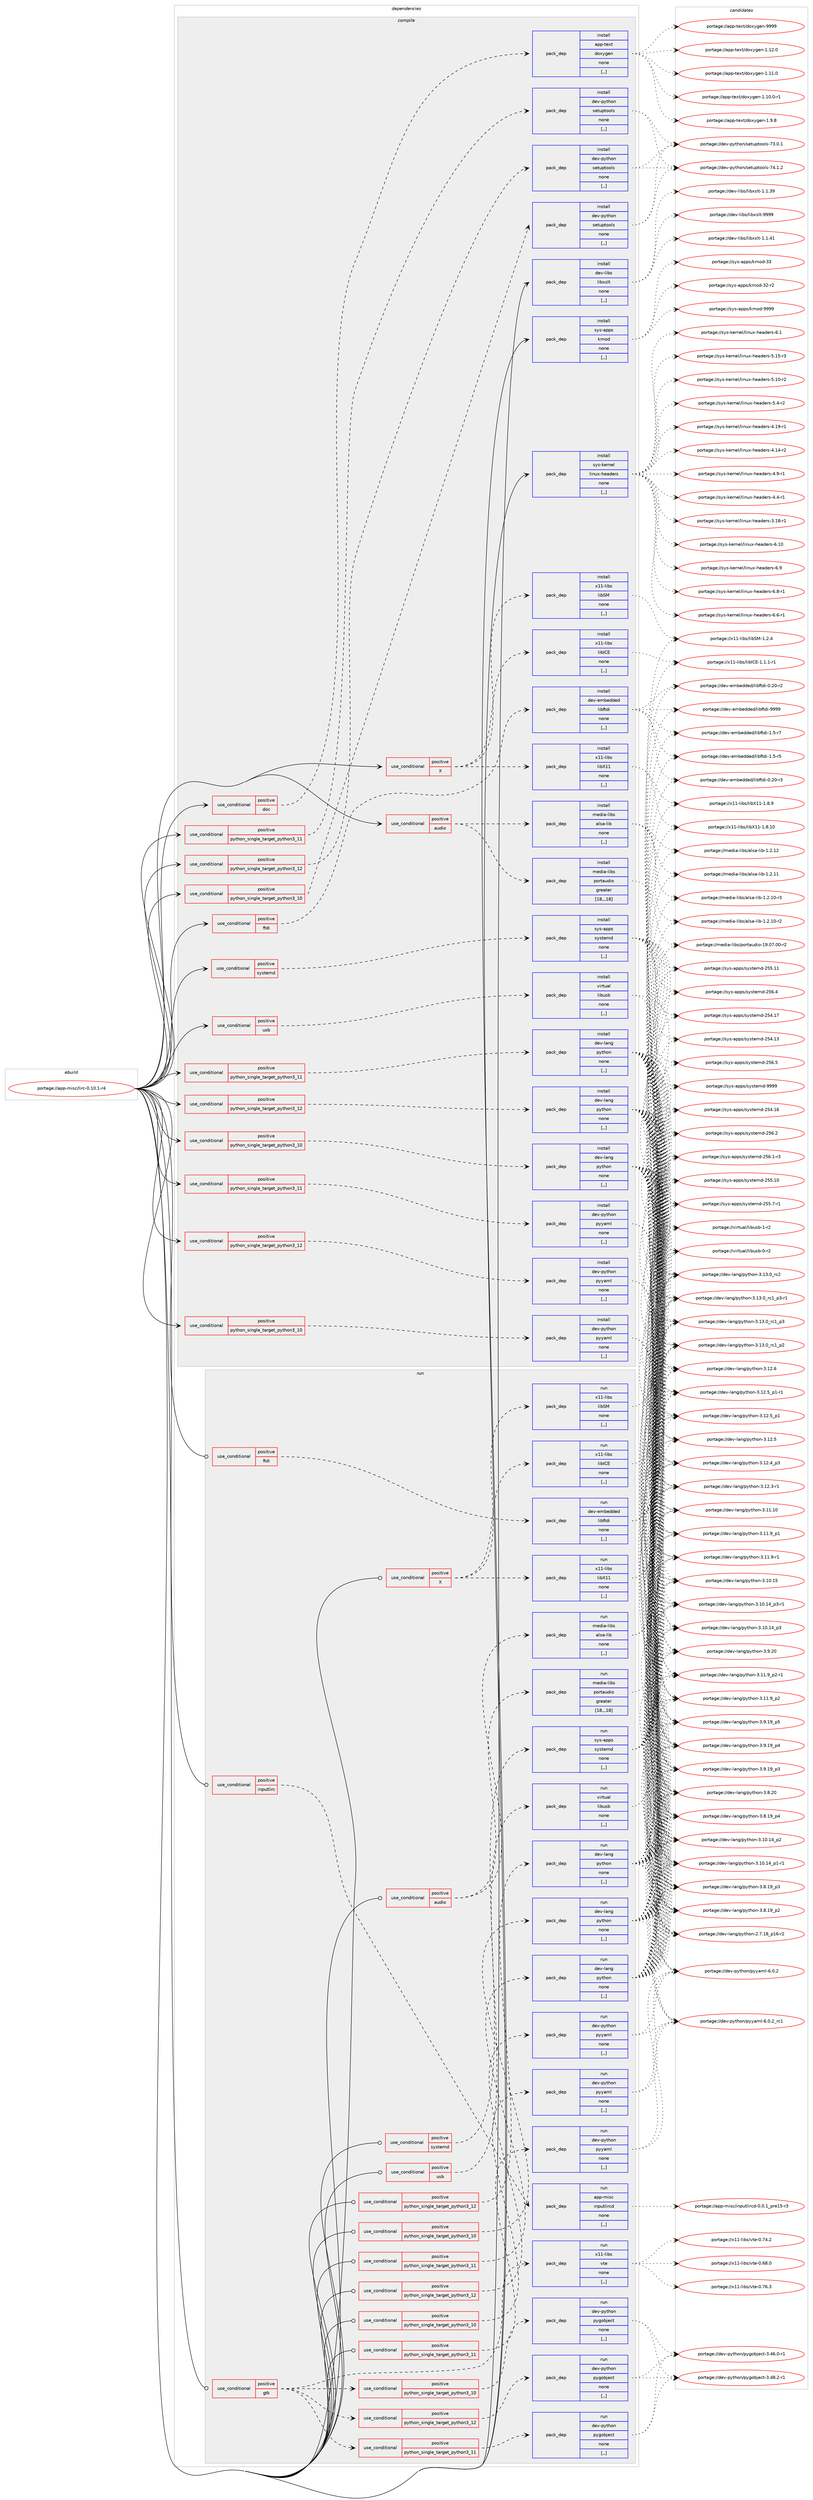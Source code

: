 digraph prolog {

# *************
# Graph options
# *************

newrank=true;
concentrate=true;
compound=true;
graph [rankdir=LR,fontname=Helvetica,fontsize=10,ranksep=1.5];#, ranksep=2.5, nodesep=0.2];
edge  [arrowhead=vee];
node  [fontname=Helvetica,fontsize=10];

# **********
# The ebuild
# **********

subgraph cluster_leftcol {
color=gray;
label=<<i>ebuild</i>>;
id [label="portage://app-misc/lirc-0.10.1-r4", color=red, width=4, href="../app-misc/lirc-0.10.1-r4.svg"];
}

# ****************
# The dependencies
# ****************

subgraph cluster_midcol {
color=gray;
label=<<i>dependencies</i>>;
subgraph cluster_compile {
fillcolor="#eeeeee";
style=filled;
label=<<i>compile</i>>;
subgraph cond142251 {
dependency536312 [label=<<TABLE BORDER="0" CELLBORDER="1" CELLSPACING="0" CELLPADDING="4"><TR><TD ROWSPAN="3" CELLPADDING="10">use_conditional</TD></TR><TR><TD>positive</TD></TR><TR><TD>X</TD></TR></TABLE>>, shape=none, color=red];
subgraph pack390061 {
dependency536313 [label=<<TABLE BORDER="0" CELLBORDER="1" CELLSPACING="0" CELLPADDING="4" WIDTH="220"><TR><TD ROWSPAN="6" CELLPADDING="30">pack_dep</TD></TR><TR><TD WIDTH="110">install</TD></TR><TR><TD>x11-libs</TD></TR><TR><TD>libICE</TD></TR><TR><TD>none</TD></TR><TR><TD>[,,]</TD></TR></TABLE>>, shape=none, color=blue];
}
dependency536312:e -> dependency536313:w [weight=20,style="dashed",arrowhead="vee"];
subgraph pack390062 {
dependency536314 [label=<<TABLE BORDER="0" CELLBORDER="1" CELLSPACING="0" CELLPADDING="4" WIDTH="220"><TR><TD ROWSPAN="6" CELLPADDING="30">pack_dep</TD></TR><TR><TD WIDTH="110">install</TD></TR><TR><TD>x11-libs</TD></TR><TR><TD>libSM</TD></TR><TR><TD>none</TD></TR><TR><TD>[,,]</TD></TR></TABLE>>, shape=none, color=blue];
}
dependency536312:e -> dependency536314:w [weight=20,style="dashed",arrowhead="vee"];
subgraph pack390063 {
dependency536315 [label=<<TABLE BORDER="0" CELLBORDER="1" CELLSPACING="0" CELLPADDING="4" WIDTH="220"><TR><TD ROWSPAN="6" CELLPADDING="30">pack_dep</TD></TR><TR><TD WIDTH="110">install</TD></TR><TR><TD>x11-libs</TD></TR><TR><TD>libX11</TD></TR><TR><TD>none</TD></TR><TR><TD>[,,]</TD></TR></TABLE>>, shape=none, color=blue];
}
dependency536312:e -> dependency536315:w [weight=20,style="dashed",arrowhead="vee"];
}
id:e -> dependency536312:w [weight=20,style="solid",arrowhead="vee"];
subgraph cond142252 {
dependency536316 [label=<<TABLE BORDER="0" CELLBORDER="1" CELLSPACING="0" CELLPADDING="4"><TR><TD ROWSPAN="3" CELLPADDING="10">use_conditional</TD></TR><TR><TD>positive</TD></TR><TR><TD>audio</TD></TR></TABLE>>, shape=none, color=red];
subgraph pack390064 {
dependency536317 [label=<<TABLE BORDER="0" CELLBORDER="1" CELLSPACING="0" CELLPADDING="4" WIDTH="220"><TR><TD ROWSPAN="6" CELLPADDING="30">pack_dep</TD></TR><TR><TD WIDTH="110">install</TD></TR><TR><TD>media-libs</TD></TR><TR><TD>portaudio</TD></TR><TR><TD>greater</TD></TR><TR><TD>[18,,,18]</TD></TR></TABLE>>, shape=none, color=blue];
}
dependency536316:e -> dependency536317:w [weight=20,style="dashed",arrowhead="vee"];
subgraph pack390065 {
dependency536318 [label=<<TABLE BORDER="0" CELLBORDER="1" CELLSPACING="0" CELLPADDING="4" WIDTH="220"><TR><TD ROWSPAN="6" CELLPADDING="30">pack_dep</TD></TR><TR><TD WIDTH="110">install</TD></TR><TR><TD>media-libs</TD></TR><TR><TD>alsa-lib</TD></TR><TR><TD>none</TD></TR><TR><TD>[,,]</TD></TR></TABLE>>, shape=none, color=blue];
}
dependency536316:e -> dependency536318:w [weight=20,style="dashed",arrowhead="vee"];
}
id:e -> dependency536316:w [weight=20,style="solid",arrowhead="vee"];
subgraph cond142253 {
dependency536319 [label=<<TABLE BORDER="0" CELLBORDER="1" CELLSPACING="0" CELLPADDING="4"><TR><TD ROWSPAN="3" CELLPADDING="10">use_conditional</TD></TR><TR><TD>positive</TD></TR><TR><TD>doc</TD></TR></TABLE>>, shape=none, color=red];
subgraph pack390066 {
dependency536320 [label=<<TABLE BORDER="0" CELLBORDER="1" CELLSPACING="0" CELLPADDING="4" WIDTH="220"><TR><TD ROWSPAN="6" CELLPADDING="30">pack_dep</TD></TR><TR><TD WIDTH="110">install</TD></TR><TR><TD>app-text</TD></TR><TR><TD>doxygen</TD></TR><TR><TD>none</TD></TR><TR><TD>[,,]</TD></TR></TABLE>>, shape=none, color=blue];
}
dependency536319:e -> dependency536320:w [weight=20,style="dashed",arrowhead="vee"];
}
id:e -> dependency536319:w [weight=20,style="solid",arrowhead="vee"];
subgraph cond142254 {
dependency536321 [label=<<TABLE BORDER="0" CELLBORDER="1" CELLSPACING="0" CELLPADDING="4"><TR><TD ROWSPAN="3" CELLPADDING="10">use_conditional</TD></TR><TR><TD>positive</TD></TR><TR><TD>ftdi</TD></TR></TABLE>>, shape=none, color=red];
subgraph pack390067 {
dependency536322 [label=<<TABLE BORDER="0" CELLBORDER="1" CELLSPACING="0" CELLPADDING="4" WIDTH="220"><TR><TD ROWSPAN="6" CELLPADDING="30">pack_dep</TD></TR><TR><TD WIDTH="110">install</TD></TR><TR><TD>dev-embedded</TD></TR><TR><TD>libftdi</TD></TR><TR><TD>none</TD></TR><TR><TD>[,,]</TD></TR></TABLE>>, shape=none, color=blue];
}
dependency536321:e -> dependency536322:w [weight=20,style="dashed",arrowhead="vee"];
}
id:e -> dependency536321:w [weight=20,style="solid",arrowhead="vee"];
subgraph cond142255 {
dependency536323 [label=<<TABLE BORDER="0" CELLBORDER="1" CELLSPACING="0" CELLPADDING="4"><TR><TD ROWSPAN="3" CELLPADDING="10">use_conditional</TD></TR><TR><TD>positive</TD></TR><TR><TD>python_single_target_python3_10</TD></TR></TABLE>>, shape=none, color=red];
subgraph pack390068 {
dependency536324 [label=<<TABLE BORDER="0" CELLBORDER="1" CELLSPACING="0" CELLPADDING="4" WIDTH="220"><TR><TD ROWSPAN="6" CELLPADDING="30">pack_dep</TD></TR><TR><TD WIDTH="110">install</TD></TR><TR><TD>dev-lang</TD></TR><TR><TD>python</TD></TR><TR><TD>none</TD></TR><TR><TD>[,,]</TD></TR></TABLE>>, shape=none, color=blue];
}
dependency536323:e -> dependency536324:w [weight=20,style="dashed",arrowhead="vee"];
}
id:e -> dependency536323:w [weight=20,style="solid",arrowhead="vee"];
subgraph cond142256 {
dependency536325 [label=<<TABLE BORDER="0" CELLBORDER="1" CELLSPACING="0" CELLPADDING="4"><TR><TD ROWSPAN="3" CELLPADDING="10">use_conditional</TD></TR><TR><TD>positive</TD></TR><TR><TD>python_single_target_python3_10</TD></TR></TABLE>>, shape=none, color=red];
subgraph pack390069 {
dependency536326 [label=<<TABLE BORDER="0" CELLBORDER="1" CELLSPACING="0" CELLPADDING="4" WIDTH="220"><TR><TD ROWSPAN="6" CELLPADDING="30">pack_dep</TD></TR><TR><TD WIDTH="110">install</TD></TR><TR><TD>dev-python</TD></TR><TR><TD>pyyaml</TD></TR><TR><TD>none</TD></TR><TR><TD>[,,]</TD></TR></TABLE>>, shape=none, color=blue];
}
dependency536325:e -> dependency536326:w [weight=20,style="dashed",arrowhead="vee"];
}
id:e -> dependency536325:w [weight=20,style="solid",arrowhead="vee"];
subgraph cond142257 {
dependency536327 [label=<<TABLE BORDER="0" CELLBORDER="1" CELLSPACING="0" CELLPADDING="4"><TR><TD ROWSPAN="3" CELLPADDING="10">use_conditional</TD></TR><TR><TD>positive</TD></TR><TR><TD>python_single_target_python3_10</TD></TR></TABLE>>, shape=none, color=red];
subgraph pack390070 {
dependency536328 [label=<<TABLE BORDER="0" CELLBORDER="1" CELLSPACING="0" CELLPADDING="4" WIDTH="220"><TR><TD ROWSPAN="6" CELLPADDING="30">pack_dep</TD></TR><TR><TD WIDTH="110">install</TD></TR><TR><TD>dev-python</TD></TR><TR><TD>setuptools</TD></TR><TR><TD>none</TD></TR><TR><TD>[,,]</TD></TR></TABLE>>, shape=none, color=blue];
}
dependency536327:e -> dependency536328:w [weight=20,style="dashed",arrowhead="vee"];
}
id:e -> dependency536327:w [weight=20,style="solid",arrowhead="vee"];
subgraph cond142258 {
dependency536329 [label=<<TABLE BORDER="0" CELLBORDER="1" CELLSPACING="0" CELLPADDING="4"><TR><TD ROWSPAN="3" CELLPADDING="10">use_conditional</TD></TR><TR><TD>positive</TD></TR><TR><TD>python_single_target_python3_11</TD></TR></TABLE>>, shape=none, color=red];
subgraph pack390071 {
dependency536330 [label=<<TABLE BORDER="0" CELLBORDER="1" CELLSPACING="0" CELLPADDING="4" WIDTH="220"><TR><TD ROWSPAN="6" CELLPADDING="30">pack_dep</TD></TR><TR><TD WIDTH="110">install</TD></TR><TR><TD>dev-lang</TD></TR><TR><TD>python</TD></TR><TR><TD>none</TD></TR><TR><TD>[,,]</TD></TR></TABLE>>, shape=none, color=blue];
}
dependency536329:e -> dependency536330:w [weight=20,style="dashed",arrowhead="vee"];
}
id:e -> dependency536329:w [weight=20,style="solid",arrowhead="vee"];
subgraph cond142259 {
dependency536331 [label=<<TABLE BORDER="0" CELLBORDER="1" CELLSPACING="0" CELLPADDING="4"><TR><TD ROWSPAN="3" CELLPADDING="10">use_conditional</TD></TR><TR><TD>positive</TD></TR><TR><TD>python_single_target_python3_11</TD></TR></TABLE>>, shape=none, color=red];
subgraph pack390072 {
dependency536332 [label=<<TABLE BORDER="0" CELLBORDER="1" CELLSPACING="0" CELLPADDING="4" WIDTH="220"><TR><TD ROWSPAN="6" CELLPADDING="30">pack_dep</TD></TR><TR><TD WIDTH="110">install</TD></TR><TR><TD>dev-python</TD></TR><TR><TD>pyyaml</TD></TR><TR><TD>none</TD></TR><TR><TD>[,,]</TD></TR></TABLE>>, shape=none, color=blue];
}
dependency536331:e -> dependency536332:w [weight=20,style="dashed",arrowhead="vee"];
}
id:e -> dependency536331:w [weight=20,style="solid",arrowhead="vee"];
subgraph cond142260 {
dependency536333 [label=<<TABLE BORDER="0" CELLBORDER="1" CELLSPACING="0" CELLPADDING="4"><TR><TD ROWSPAN="3" CELLPADDING="10">use_conditional</TD></TR><TR><TD>positive</TD></TR><TR><TD>python_single_target_python3_11</TD></TR></TABLE>>, shape=none, color=red];
subgraph pack390073 {
dependency536334 [label=<<TABLE BORDER="0" CELLBORDER="1" CELLSPACING="0" CELLPADDING="4" WIDTH="220"><TR><TD ROWSPAN="6" CELLPADDING="30">pack_dep</TD></TR><TR><TD WIDTH="110">install</TD></TR><TR><TD>dev-python</TD></TR><TR><TD>setuptools</TD></TR><TR><TD>none</TD></TR><TR><TD>[,,]</TD></TR></TABLE>>, shape=none, color=blue];
}
dependency536333:e -> dependency536334:w [weight=20,style="dashed",arrowhead="vee"];
}
id:e -> dependency536333:w [weight=20,style="solid",arrowhead="vee"];
subgraph cond142261 {
dependency536335 [label=<<TABLE BORDER="0" CELLBORDER="1" CELLSPACING="0" CELLPADDING="4"><TR><TD ROWSPAN="3" CELLPADDING="10">use_conditional</TD></TR><TR><TD>positive</TD></TR><TR><TD>python_single_target_python3_12</TD></TR></TABLE>>, shape=none, color=red];
subgraph pack390074 {
dependency536336 [label=<<TABLE BORDER="0" CELLBORDER="1" CELLSPACING="0" CELLPADDING="4" WIDTH="220"><TR><TD ROWSPAN="6" CELLPADDING="30">pack_dep</TD></TR><TR><TD WIDTH="110">install</TD></TR><TR><TD>dev-lang</TD></TR><TR><TD>python</TD></TR><TR><TD>none</TD></TR><TR><TD>[,,]</TD></TR></TABLE>>, shape=none, color=blue];
}
dependency536335:e -> dependency536336:w [weight=20,style="dashed",arrowhead="vee"];
}
id:e -> dependency536335:w [weight=20,style="solid",arrowhead="vee"];
subgraph cond142262 {
dependency536337 [label=<<TABLE BORDER="0" CELLBORDER="1" CELLSPACING="0" CELLPADDING="4"><TR><TD ROWSPAN="3" CELLPADDING="10">use_conditional</TD></TR><TR><TD>positive</TD></TR><TR><TD>python_single_target_python3_12</TD></TR></TABLE>>, shape=none, color=red];
subgraph pack390075 {
dependency536338 [label=<<TABLE BORDER="0" CELLBORDER="1" CELLSPACING="0" CELLPADDING="4" WIDTH="220"><TR><TD ROWSPAN="6" CELLPADDING="30">pack_dep</TD></TR><TR><TD WIDTH="110">install</TD></TR><TR><TD>dev-python</TD></TR><TR><TD>pyyaml</TD></TR><TR><TD>none</TD></TR><TR><TD>[,,]</TD></TR></TABLE>>, shape=none, color=blue];
}
dependency536337:e -> dependency536338:w [weight=20,style="dashed",arrowhead="vee"];
}
id:e -> dependency536337:w [weight=20,style="solid",arrowhead="vee"];
subgraph cond142263 {
dependency536339 [label=<<TABLE BORDER="0" CELLBORDER="1" CELLSPACING="0" CELLPADDING="4"><TR><TD ROWSPAN="3" CELLPADDING="10">use_conditional</TD></TR><TR><TD>positive</TD></TR><TR><TD>python_single_target_python3_12</TD></TR></TABLE>>, shape=none, color=red];
subgraph pack390076 {
dependency536340 [label=<<TABLE BORDER="0" CELLBORDER="1" CELLSPACING="0" CELLPADDING="4" WIDTH="220"><TR><TD ROWSPAN="6" CELLPADDING="30">pack_dep</TD></TR><TR><TD WIDTH="110">install</TD></TR><TR><TD>dev-python</TD></TR><TR><TD>setuptools</TD></TR><TR><TD>none</TD></TR><TR><TD>[,,]</TD></TR></TABLE>>, shape=none, color=blue];
}
dependency536339:e -> dependency536340:w [weight=20,style="dashed",arrowhead="vee"];
}
id:e -> dependency536339:w [weight=20,style="solid",arrowhead="vee"];
subgraph cond142264 {
dependency536341 [label=<<TABLE BORDER="0" CELLBORDER="1" CELLSPACING="0" CELLPADDING="4"><TR><TD ROWSPAN="3" CELLPADDING="10">use_conditional</TD></TR><TR><TD>positive</TD></TR><TR><TD>systemd</TD></TR></TABLE>>, shape=none, color=red];
subgraph pack390077 {
dependency536342 [label=<<TABLE BORDER="0" CELLBORDER="1" CELLSPACING="0" CELLPADDING="4" WIDTH="220"><TR><TD ROWSPAN="6" CELLPADDING="30">pack_dep</TD></TR><TR><TD WIDTH="110">install</TD></TR><TR><TD>sys-apps</TD></TR><TR><TD>systemd</TD></TR><TR><TD>none</TD></TR><TR><TD>[,,]</TD></TR></TABLE>>, shape=none, color=blue];
}
dependency536341:e -> dependency536342:w [weight=20,style="dashed",arrowhead="vee"];
}
id:e -> dependency536341:w [weight=20,style="solid",arrowhead="vee"];
subgraph cond142265 {
dependency536343 [label=<<TABLE BORDER="0" CELLBORDER="1" CELLSPACING="0" CELLPADDING="4"><TR><TD ROWSPAN="3" CELLPADDING="10">use_conditional</TD></TR><TR><TD>positive</TD></TR><TR><TD>usb</TD></TR></TABLE>>, shape=none, color=red];
subgraph pack390078 {
dependency536344 [label=<<TABLE BORDER="0" CELLBORDER="1" CELLSPACING="0" CELLPADDING="4" WIDTH="220"><TR><TD ROWSPAN="6" CELLPADDING="30">pack_dep</TD></TR><TR><TD WIDTH="110">install</TD></TR><TR><TD>virtual</TD></TR><TR><TD>libusb</TD></TR><TR><TD>none</TD></TR><TR><TD>[,,]</TD></TR></TABLE>>, shape=none, color=blue];
}
dependency536343:e -> dependency536344:w [weight=20,style="dashed",arrowhead="vee"];
}
id:e -> dependency536343:w [weight=20,style="solid",arrowhead="vee"];
subgraph pack390079 {
dependency536345 [label=<<TABLE BORDER="0" CELLBORDER="1" CELLSPACING="0" CELLPADDING="4" WIDTH="220"><TR><TD ROWSPAN="6" CELLPADDING="30">pack_dep</TD></TR><TR><TD WIDTH="110">install</TD></TR><TR><TD>dev-libs</TD></TR><TR><TD>libxslt</TD></TR><TR><TD>none</TD></TR><TR><TD>[,,]</TD></TR></TABLE>>, shape=none, color=blue];
}
id:e -> dependency536345:w [weight=20,style="solid",arrowhead="vee"];
subgraph pack390080 {
dependency536346 [label=<<TABLE BORDER="0" CELLBORDER="1" CELLSPACING="0" CELLPADDING="4" WIDTH="220"><TR><TD ROWSPAN="6" CELLPADDING="30">pack_dep</TD></TR><TR><TD WIDTH="110">install</TD></TR><TR><TD>sys-apps</TD></TR><TR><TD>kmod</TD></TR><TR><TD>none</TD></TR><TR><TD>[,,]</TD></TR></TABLE>>, shape=none, color=blue];
}
id:e -> dependency536346:w [weight=20,style="solid",arrowhead="vee"];
subgraph pack390081 {
dependency536347 [label=<<TABLE BORDER="0" CELLBORDER="1" CELLSPACING="0" CELLPADDING="4" WIDTH="220"><TR><TD ROWSPAN="6" CELLPADDING="30">pack_dep</TD></TR><TR><TD WIDTH="110">install</TD></TR><TR><TD>sys-kernel</TD></TR><TR><TD>linux-headers</TD></TR><TR><TD>none</TD></TR><TR><TD>[,,]</TD></TR></TABLE>>, shape=none, color=blue];
}
id:e -> dependency536347:w [weight=20,style="solid",arrowhead="vee"];
}
subgraph cluster_compileandrun {
fillcolor="#eeeeee";
style=filled;
label=<<i>compile and run</i>>;
}
subgraph cluster_run {
fillcolor="#eeeeee";
style=filled;
label=<<i>run</i>>;
subgraph cond142266 {
dependency536348 [label=<<TABLE BORDER="0" CELLBORDER="1" CELLSPACING="0" CELLPADDING="4"><TR><TD ROWSPAN="3" CELLPADDING="10">use_conditional</TD></TR><TR><TD>positive</TD></TR><TR><TD>X</TD></TR></TABLE>>, shape=none, color=red];
subgraph pack390082 {
dependency536349 [label=<<TABLE BORDER="0" CELLBORDER="1" CELLSPACING="0" CELLPADDING="4" WIDTH="220"><TR><TD ROWSPAN="6" CELLPADDING="30">pack_dep</TD></TR><TR><TD WIDTH="110">run</TD></TR><TR><TD>x11-libs</TD></TR><TR><TD>libICE</TD></TR><TR><TD>none</TD></TR><TR><TD>[,,]</TD></TR></TABLE>>, shape=none, color=blue];
}
dependency536348:e -> dependency536349:w [weight=20,style="dashed",arrowhead="vee"];
subgraph pack390083 {
dependency536350 [label=<<TABLE BORDER="0" CELLBORDER="1" CELLSPACING="0" CELLPADDING="4" WIDTH="220"><TR><TD ROWSPAN="6" CELLPADDING="30">pack_dep</TD></TR><TR><TD WIDTH="110">run</TD></TR><TR><TD>x11-libs</TD></TR><TR><TD>libSM</TD></TR><TR><TD>none</TD></TR><TR><TD>[,,]</TD></TR></TABLE>>, shape=none, color=blue];
}
dependency536348:e -> dependency536350:w [weight=20,style="dashed",arrowhead="vee"];
subgraph pack390084 {
dependency536351 [label=<<TABLE BORDER="0" CELLBORDER="1" CELLSPACING="0" CELLPADDING="4" WIDTH="220"><TR><TD ROWSPAN="6" CELLPADDING="30">pack_dep</TD></TR><TR><TD WIDTH="110">run</TD></TR><TR><TD>x11-libs</TD></TR><TR><TD>libX11</TD></TR><TR><TD>none</TD></TR><TR><TD>[,,]</TD></TR></TABLE>>, shape=none, color=blue];
}
dependency536348:e -> dependency536351:w [weight=20,style="dashed",arrowhead="vee"];
}
id:e -> dependency536348:w [weight=20,style="solid",arrowhead="odot"];
subgraph cond142267 {
dependency536352 [label=<<TABLE BORDER="0" CELLBORDER="1" CELLSPACING="0" CELLPADDING="4"><TR><TD ROWSPAN="3" CELLPADDING="10">use_conditional</TD></TR><TR><TD>positive</TD></TR><TR><TD>audio</TD></TR></TABLE>>, shape=none, color=red];
subgraph pack390085 {
dependency536353 [label=<<TABLE BORDER="0" CELLBORDER="1" CELLSPACING="0" CELLPADDING="4" WIDTH="220"><TR><TD ROWSPAN="6" CELLPADDING="30">pack_dep</TD></TR><TR><TD WIDTH="110">run</TD></TR><TR><TD>media-libs</TD></TR><TR><TD>portaudio</TD></TR><TR><TD>greater</TD></TR><TR><TD>[18,,,18]</TD></TR></TABLE>>, shape=none, color=blue];
}
dependency536352:e -> dependency536353:w [weight=20,style="dashed",arrowhead="vee"];
subgraph pack390086 {
dependency536354 [label=<<TABLE BORDER="0" CELLBORDER="1" CELLSPACING="0" CELLPADDING="4" WIDTH="220"><TR><TD ROWSPAN="6" CELLPADDING="30">pack_dep</TD></TR><TR><TD WIDTH="110">run</TD></TR><TR><TD>media-libs</TD></TR><TR><TD>alsa-lib</TD></TR><TR><TD>none</TD></TR><TR><TD>[,,]</TD></TR></TABLE>>, shape=none, color=blue];
}
dependency536352:e -> dependency536354:w [weight=20,style="dashed",arrowhead="vee"];
}
id:e -> dependency536352:w [weight=20,style="solid",arrowhead="odot"];
subgraph cond142268 {
dependency536355 [label=<<TABLE BORDER="0" CELLBORDER="1" CELLSPACING="0" CELLPADDING="4"><TR><TD ROWSPAN="3" CELLPADDING="10">use_conditional</TD></TR><TR><TD>positive</TD></TR><TR><TD>ftdi</TD></TR></TABLE>>, shape=none, color=red];
subgraph pack390087 {
dependency536356 [label=<<TABLE BORDER="0" CELLBORDER="1" CELLSPACING="0" CELLPADDING="4" WIDTH="220"><TR><TD ROWSPAN="6" CELLPADDING="30">pack_dep</TD></TR><TR><TD WIDTH="110">run</TD></TR><TR><TD>dev-embedded</TD></TR><TR><TD>libftdi</TD></TR><TR><TD>none</TD></TR><TR><TD>[,,]</TD></TR></TABLE>>, shape=none, color=blue];
}
dependency536355:e -> dependency536356:w [weight=20,style="dashed",arrowhead="vee"];
}
id:e -> dependency536355:w [weight=20,style="solid",arrowhead="odot"];
subgraph cond142269 {
dependency536357 [label=<<TABLE BORDER="0" CELLBORDER="1" CELLSPACING="0" CELLPADDING="4"><TR><TD ROWSPAN="3" CELLPADDING="10">use_conditional</TD></TR><TR><TD>positive</TD></TR><TR><TD>gtk</TD></TR></TABLE>>, shape=none, color=red];
subgraph pack390088 {
dependency536358 [label=<<TABLE BORDER="0" CELLBORDER="1" CELLSPACING="0" CELLPADDING="4" WIDTH="220"><TR><TD ROWSPAN="6" CELLPADDING="30">pack_dep</TD></TR><TR><TD WIDTH="110">run</TD></TR><TR><TD>x11-libs</TD></TR><TR><TD>vte</TD></TR><TR><TD>none</TD></TR><TR><TD>[,,]</TD></TR></TABLE>>, shape=none, color=blue];
}
dependency536357:e -> dependency536358:w [weight=20,style="dashed",arrowhead="vee"];
subgraph cond142270 {
dependency536359 [label=<<TABLE BORDER="0" CELLBORDER="1" CELLSPACING="0" CELLPADDING="4"><TR><TD ROWSPAN="3" CELLPADDING="10">use_conditional</TD></TR><TR><TD>positive</TD></TR><TR><TD>python_single_target_python3_10</TD></TR></TABLE>>, shape=none, color=red];
subgraph pack390089 {
dependency536360 [label=<<TABLE BORDER="0" CELLBORDER="1" CELLSPACING="0" CELLPADDING="4" WIDTH="220"><TR><TD ROWSPAN="6" CELLPADDING="30">pack_dep</TD></TR><TR><TD WIDTH="110">run</TD></TR><TR><TD>dev-python</TD></TR><TR><TD>pygobject</TD></TR><TR><TD>none</TD></TR><TR><TD>[,,]</TD></TR></TABLE>>, shape=none, color=blue];
}
dependency536359:e -> dependency536360:w [weight=20,style="dashed",arrowhead="vee"];
}
dependency536357:e -> dependency536359:w [weight=20,style="dashed",arrowhead="vee"];
subgraph cond142271 {
dependency536361 [label=<<TABLE BORDER="0" CELLBORDER="1" CELLSPACING="0" CELLPADDING="4"><TR><TD ROWSPAN="3" CELLPADDING="10">use_conditional</TD></TR><TR><TD>positive</TD></TR><TR><TD>python_single_target_python3_11</TD></TR></TABLE>>, shape=none, color=red];
subgraph pack390090 {
dependency536362 [label=<<TABLE BORDER="0" CELLBORDER="1" CELLSPACING="0" CELLPADDING="4" WIDTH="220"><TR><TD ROWSPAN="6" CELLPADDING="30">pack_dep</TD></TR><TR><TD WIDTH="110">run</TD></TR><TR><TD>dev-python</TD></TR><TR><TD>pygobject</TD></TR><TR><TD>none</TD></TR><TR><TD>[,,]</TD></TR></TABLE>>, shape=none, color=blue];
}
dependency536361:e -> dependency536362:w [weight=20,style="dashed",arrowhead="vee"];
}
dependency536357:e -> dependency536361:w [weight=20,style="dashed",arrowhead="vee"];
subgraph cond142272 {
dependency536363 [label=<<TABLE BORDER="0" CELLBORDER="1" CELLSPACING="0" CELLPADDING="4"><TR><TD ROWSPAN="3" CELLPADDING="10">use_conditional</TD></TR><TR><TD>positive</TD></TR><TR><TD>python_single_target_python3_12</TD></TR></TABLE>>, shape=none, color=red];
subgraph pack390091 {
dependency536364 [label=<<TABLE BORDER="0" CELLBORDER="1" CELLSPACING="0" CELLPADDING="4" WIDTH="220"><TR><TD ROWSPAN="6" CELLPADDING="30">pack_dep</TD></TR><TR><TD WIDTH="110">run</TD></TR><TR><TD>dev-python</TD></TR><TR><TD>pygobject</TD></TR><TR><TD>none</TD></TR><TR><TD>[,,]</TD></TR></TABLE>>, shape=none, color=blue];
}
dependency536363:e -> dependency536364:w [weight=20,style="dashed",arrowhead="vee"];
}
dependency536357:e -> dependency536363:w [weight=20,style="dashed",arrowhead="vee"];
}
id:e -> dependency536357:w [weight=20,style="solid",arrowhead="odot"];
subgraph cond142273 {
dependency536365 [label=<<TABLE BORDER="0" CELLBORDER="1" CELLSPACING="0" CELLPADDING="4"><TR><TD ROWSPAN="3" CELLPADDING="10">use_conditional</TD></TR><TR><TD>positive</TD></TR><TR><TD>inputlirc</TD></TR></TABLE>>, shape=none, color=red];
subgraph pack390092 {
dependency536366 [label=<<TABLE BORDER="0" CELLBORDER="1" CELLSPACING="0" CELLPADDING="4" WIDTH="220"><TR><TD ROWSPAN="6" CELLPADDING="30">pack_dep</TD></TR><TR><TD WIDTH="110">run</TD></TR><TR><TD>app-misc</TD></TR><TR><TD>inputlircd</TD></TR><TR><TD>none</TD></TR><TR><TD>[,,]</TD></TR></TABLE>>, shape=none, color=blue];
}
dependency536365:e -> dependency536366:w [weight=20,style="dashed",arrowhead="vee"];
}
id:e -> dependency536365:w [weight=20,style="solid",arrowhead="odot"];
subgraph cond142274 {
dependency536367 [label=<<TABLE BORDER="0" CELLBORDER="1" CELLSPACING="0" CELLPADDING="4"><TR><TD ROWSPAN="3" CELLPADDING="10">use_conditional</TD></TR><TR><TD>positive</TD></TR><TR><TD>python_single_target_python3_10</TD></TR></TABLE>>, shape=none, color=red];
subgraph pack390093 {
dependency536368 [label=<<TABLE BORDER="0" CELLBORDER="1" CELLSPACING="0" CELLPADDING="4" WIDTH="220"><TR><TD ROWSPAN="6" CELLPADDING="30">pack_dep</TD></TR><TR><TD WIDTH="110">run</TD></TR><TR><TD>dev-lang</TD></TR><TR><TD>python</TD></TR><TR><TD>none</TD></TR><TR><TD>[,,]</TD></TR></TABLE>>, shape=none, color=blue];
}
dependency536367:e -> dependency536368:w [weight=20,style="dashed",arrowhead="vee"];
}
id:e -> dependency536367:w [weight=20,style="solid",arrowhead="odot"];
subgraph cond142275 {
dependency536369 [label=<<TABLE BORDER="0" CELLBORDER="1" CELLSPACING="0" CELLPADDING="4"><TR><TD ROWSPAN="3" CELLPADDING="10">use_conditional</TD></TR><TR><TD>positive</TD></TR><TR><TD>python_single_target_python3_10</TD></TR></TABLE>>, shape=none, color=red];
subgraph pack390094 {
dependency536370 [label=<<TABLE BORDER="0" CELLBORDER="1" CELLSPACING="0" CELLPADDING="4" WIDTH="220"><TR><TD ROWSPAN="6" CELLPADDING="30">pack_dep</TD></TR><TR><TD WIDTH="110">run</TD></TR><TR><TD>dev-python</TD></TR><TR><TD>pyyaml</TD></TR><TR><TD>none</TD></TR><TR><TD>[,,]</TD></TR></TABLE>>, shape=none, color=blue];
}
dependency536369:e -> dependency536370:w [weight=20,style="dashed",arrowhead="vee"];
}
id:e -> dependency536369:w [weight=20,style="solid",arrowhead="odot"];
subgraph cond142276 {
dependency536371 [label=<<TABLE BORDER="0" CELLBORDER="1" CELLSPACING="0" CELLPADDING="4"><TR><TD ROWSPAN="3" CELLPADDING="10">use_conditional</TD></TR><TR><TD>positive</TD></TR><TR><TD>python_single_target_python3_11</TD></TR></TABLE>>, shape=none, color=red];
subgraph pack390095 {
dependency536372 [label=<<TABLE BORDER="0" CELLBORDER="1" CELLSPACING="0" CELLPADDING="4" WIDTH="220"><TR><TD ROWSPAN="6" CELLPADDING="30">pack_dep</TD></TR><TR><TD WIDTH="110">run</TD></TR><TR><TD>dev-lang</TD></TR><TR><TD>python</TD></TR><TR><TD>none</TD></TR><TR><TD>[,,]</TD></TR></TABLE>>, shape=none, color=blue];
}
dependency536371:e -> dependency536372:w [weight=20,style="dashed",arrowhead="vee"];
}
id:e -> dependency536371:w [weight=20,style="solid",arrowhead="odot"];
subgraph cond142277 {
dependency536373 [label=<<TABLE BORDER="0" CELLBORDER="1" CELLSPACING="0" CELLPADDING="4"><TR><TD ROWSPAN="3" CELLPADDING="10">use_conditional</TD></TR><TR><TD>positive</TD></TR><TR><TD>python_single_target_python3_11</TD></TR></TABLE>>, shape=none, color=red];
subgraph pack390096 {
dependency536374 [label=<<TABLE BORDER="0" CELLBORDER="1" CELLSPACING="0" CELLPADDING="4" WIDTH="220"><TR><TD ROWSPAN="6" CELLPADDING="30">pack_dep</TD></TR><TR><TD WIDTH="110">run</TD></TR><TR><TD>dev-python</TD></TR><TR><TD>pyyaml</TD></TR><TR><TD>none</TD></TR><TR><TD>[,,]</TD></TR></TABLE>>, shape=none, color=blue];
}
dependency536373:e -> dependency536374:w [weight=20,style="dashed",arrowhead="vee"];
}
id:e -> dependency536373:w [weight=20,style="solid",arrowhead="odot"];
subgraph cond142278 {
dependency536375 [label=<<TABLE BORDER="0" CELLBORDER="1" CELLSPACING="0" CELLPADDING="4"><TR><TD ROWSPAN="3" CELLPADDING="10">use_conditional</TD></TR><TR><TD>positive</TD></TR><TR><TD>python_single_target_python3_12</TD></TR></TABLE>>, shape=none, color=red];
subgraph pack390097 {
dependency536376 [label=<<TABLE BORDER="0" CELLBORDER="1" CELLSPACING="0" CELLPADDING="4" WIDTH="220"><TR><TD ROWSPAN="6" CELLPADDING="30">pack_dep</TD></TR><TR><TD WIDTH="110">run</TD></TR><TR><TD>dev-lang</TD></TR><TR><TD>python</TD></TR><TR><TD>none</TD></TR><TR><TD>[,,]</TD></TR></TABLE>>, shape=none, color=blue];
}
dependency536375:e -> dependency536376:w [weight=20,style="dashed",arrowhead="vee"];
}
id:e -> dependency536375:w [weight=20,style="solid",arrowhead="odot"];
subgraph cond142279 {
dependency536377 [label=<<TABLE BORDER="0" CELLBORDER="1" CELLSPACING="0" CELLPADDING="4"><TR><TD ROWSPAN="3" CELLPADDING="10">use_conditional</TD></TR><TR><TD>positive</TD></TR><TR><TD>python_single_target_python3_12</TD></TR></TABLE>>, shape=none, color=red];
subgraph pack390098 {
dependency536378 [label=<<TABLE BORDER="0" CELLBORDER="1" CELLSPACING="0" CELLPADDING="4" WIDTH="220"><TR><TD ROWSPAN="6" CELLPADDING="30">pack_dep</TD></TR><TR><TD WIDTH="110">run</TD></TR><TR><TD>dev-python</TD></TR><TR><TD>pyyaml</TD></TR><TR><TD>none</TD></TR><TR><TD>[,,]</TD></TR></TABLE>>, shape=none, color=blue];
}
dependency536377:e -> dependency536378:w [weight=20,style="dashed",arrowhead="vee"];
}
id:e -> dependency536377:w [weight=20,style="solid",arrowhead="odot"];
subgraph cond142280 {
dependency536379 [label=<<TABLE BORDER="0" CELLBORDER="1" CELLSPACING="0" CELLPADDING="4"><TR><TD ROWSPAN="3" CELLPADDING="10">use_conditional</TD></TR><TR><TD>positive</TD></TR><TR><TD>systemd</TD></TR></TABLE>>, shape=none, color=red];
subgraph pack390099 {
dependency536380 [label=<<TABLE BORDER="0" CELLBORDER="1" CELLSPACING="0" CELLPADDING="4" WIDTH="220"><TR><TD ROWSPAN="6" CELLPADDING="30">pack_dep</TD></TR><TR><TD WIDTH="110">run</TD></TR><TR><TD>sys-apps</TD></TR><TR><TD>systemd</TD></TR><TR><TD>none</TD></TR><TR><TD>[,,]</TD></TR></TABLE>>, shape=none, color=blue];
}
dependency536379:e -> dependency536380:w [weight=20,style="dashed",arrowhead="vee"];
}
id:e -> dependency536379:w [weight=20,style="solid",arrowhead="odot"];
subgraph cond142281 {
dependency536381 [label=<<TABLE BORDER="0" CELLBORDER="1" CELLSPACING="0" CELLPADDING="4"><TR><TD ROWSPAN="3" CELLPADDING="10">use_conditional</TD></TR><TR><TD>positive</TD></TR><TR><TD>usb</TD></TR></TABLE>>, shape=none, color=red];
subgraph pack390100 {
dependency536382 [label=<<TABLE BORDER="0" CELLBORDER="1" CELLSPACING="0" CELLPADDING="4" WIDTH="220"><TR><TD ROWSPAN="6" CELLPADDING="30">pack_dep</TD></TR><TR><TD WIDTH="110">run</TD></TR><TR><TD>virtual</TD></TR><TR><TD>libusb</TD></TR><TR><TD>none</TD></TR><TR><TD>[,,]</TD></TR></TABLE>>, shape=none, color=blue];
}
dependency536381:e -> dependency536382:w [weight=20,style="dashed",arrowhead="vee"];
}
id:e -> dependency536381:w [weight=20,style="solid",arrowhead="odot"];
}
}

# **************
# The candidates
# **************

subgraph cluster_choices {
rank=same;
color=gray;
label=<<i>candidates</i>>;

subgraph choice390061 {
color=black;
nodesep=1;
choice1204949451081059811547108105987367694549464946494511449 [label="portage://x11-libs/libICE-1.1.1-r1", color=red, width=4,href="../x11-libs/libICE-1.1.1-r1.svg"];
dependency536313:e -> choice1204949451081059811547108105987367694549464946494511449:w [style=dotted,weight="100"];
}
subgraph choice390062 {
color=black;
nodesep=1;
choice1204949451081059811547108105988377454946504652 [label="portage://x11-libs/libSM-1.2.4", color=red, width=4,href="../x11-libs/libSM-1.2.4.svg"];
dependency536314:e -> choice1204949451081059811547108105988377454946504652:w [style=dotted,weight="100"];
}
subgraph choice390063 {
color=black;
nodesep=1;
choice12049494510810598115471081059888494945494656464948 [label="portage://x11-libs/libX11-1.8.10", color=red, width=4,href="../x11-libs/libX11-1.8.10.svg"];
choice120494945108105981154710810598884949454946564657 [label="portage://x11-libs/libX11-1.8.9", color=red, width=4,href="../x11-libs/libX11-1.8.9.svg"];
dependency536315:e -> choice12049494510810598115471081059888494945494656464948:w [style=dotted,weight="100"];
dependency536315:e -> choice120494945108105981154710810598884949454946564657:w [style=dotted,weight="100"];
}
subgraph choice390064 {
color=black;
nodesep=1;
choice10910110010597451081059811547112111114116971171001051114549574648554648484511450 [label="portage://media-libs/portaudio-19.07.00-r2", color=red, width=4,href="../media-libs/portaudio-19.07.00-r2.svg"];
dependency536317:e -> choice10910110010597451081059811547112111114116971171001051114549574648554648484511450:w [style=dotted,weight="100"];
}
subgraph choice390065 {
color=black;
nodesep=1;
choice109101100105974510810598115479710811597451081059845494650464950 [label="portage://media-libs/alsa-lib-1.2.12", color=red, width=4,href="../media-libs/alsa-lib-1.2.12.svg"];
choice109101100105974510810598115479710811597451081059845494650464949 [label="portage://media-libs/alsa-lib-1.2.11", color=red, width=4,href="../media-libs/alsa-lib-1.2.11.svg"];
choice1091011001059745108105981154797108115974510810598454946504649484511451 [label="portage://media-libs/alsa-lib-1.2.10-r3", color=red, width=4,href="../media-libs/alsa-lib-1.2.10-r3.svg"];
choice1091011001059745108105981154797108115974510810598454946504649484511450 [label="portage://media-libs/alsa-lib-1.2.10-r2", color=red, width=4,href="../media-libs/alsa-lib-1.2.10-r2.svg"];
dependency536318:e -> choice109101100105974510810598115479710811597451081059845494650464950:w [style=dotted,weight="100"];
dependency536318:e -> choice109101100105974510810598115479710811597451081059845494650464949:w [style=dotted,weight="100"];
dependency536318:e -> choice1091011001059745108105981154797108115974510810598454946504649484511451:w [style=dotted,weight="100"];
dependency536318:e -> choice1091011001059745108105981154797108115974510810598454946504649484511450:w [style=dotted,weight="100"];
}
subgraph choice390066 {
color=black;
nodesep=1;
choice9711211245116101120116471001111201211031011104557575757 [label="portage://app-text/doxygen-9999", color=red, width=4,href="../app-text/doxygen-9999.svg"];
choice97112112451161011201164710011112012110310111045494649504648 [label="portage://app-text/doxygen-1.12.0", color=red, width=4,href="../app-text/doxygen-1.12.0.svg"];
choice97112112451161011201164710011112012110310111045494649494648 [label="portage://app-text/doxygen-1.11.0", color=red, width=4,href="../app-text/doxygen-1.11.0.svg"];
choice971121124511610112011647100111120121103101110454946494846484511449 [label="portage://app-text/doxygen-1.10.0-r1", color=red, width=4,href="../app-text/doxygen-1.10.0-r1.svg"];
choice971121124511610112011647100111120121103101110454946574656 [label="portage://app-text/doxygen-1.9.8", color=red, width=4,href="../app-text/doxygen-1.9.8.svg"];
dependency536320:e -> choice9711211245116101120116471001111201211031011104557575757:w [style=dotted,weight="100"];
dependency536320:e -> choice97112112451161011201164710011112012110310111045494649504648:w [style=dotted,weight="100"];
dependency536320:e -> choice97112112451161011201164710011112012110310111045494649494648:w [style=dotted,weight="100"];
dependency536320:e -> choice971121124511610112011647100111120121103101110454946494846484511449:w [style=dotted,weight="100"];
dependency536320:e -> choice971121124511610112011647100111120121103101110454946574656:w [style=dotted,weight="100"];
}
subgraph choice390067 {
color=black;
nodesep=1;
choice100101118451011099810110010010110047108105981021161001054557575757 [label="portage://dev-embedded/libftdi-9999", color=red, width=4,href="../dev-embedded/libftdi-9999.svg"];
choice10010111845101109981011001001011004710810598102116100105454946534511455 [label="portage://dev-embedded/libftdi-1.5-r7", color=red, width=4,href="../dev-embedded/libftdi-1.5-r7.svg"];
choice10010111845101109981011001001011004710810598102116100105454946534511453 [label="portage://dev-embedded/libftdi-1.5-r5", color=red, width=4,href="../dev-embedded/libftdi-1.5-r5.svg"];
choice1001011184510110998101100100101100471081059810211610010545484650484511451 [label="portage://dev-embedded/libftdi-0.20-r3", color=red, width=4,href="../dev-embedded/libftdi-0.20-r3.svg"];
choice1001011184510110998101100100101100471081059810211610010545484650484511450 [label="portage://dev-embedded/libftdi-0.20-r2", color=red, width=4,href="../dev-embedded/libftdi-0.20-r2.svg"];
dependency536322:e -> choice100101118451011099810110010010110047108105981021161001054557575757:w [style=dotted,weight="100"];
dependency536322:e -> choice10010111845101109981011001001011004710810598102116100105454946534511455:w [style=dotted,weight="100"];
dependency536322:e -> choice10010111845101109981011001001011004710810598102116100105454946534511453:w [style=dotted,weight="100"];
dependency536322:e -> choice1001011184510110998101100100101100471081059810211610010545484650484511451:w [style=dotted,weight="100"];
dependency536322:e -> choice1001011184510110998101100100101100471081059810211610010545484650484511450:w [style=dotted,weight="100"];
}
subgraph choice390068 {
color=black;
nodesep=1;
choice10010111845108971101034711212111610411111045514649514648951149950 [label="portage://dev-lang/python-3.13.0_rc2", color=red, width=4,href="../dev-lang/python-3.13.0_rc2.svg"];
choice1001011184510897110103471121211161041111104551464951464895114994995112514511449 [label="portage://dev-lang/python-3.13.0_rc1_p3-r1", color=red, width=4,href="../dev-lang/python-3.13.0_rc1_p3-r1.svg"];
choice100101118451089711010347112121116104111110455146495146489511499499511251 [label="portage://dev-lang/python-3.13.0_rc1_p3", color=red, width=4,href="../dev-lang/python-3.13.0_rc1_p3.svg"];
choice100101118451089711010347112121116104111110455146495146489511499499511250 [label="portage://dev-lang/python-3.13.0_rc1_p2", color=red, width=4,href="../dev-lang/python-3.13.0_rc1_p2.svg"];
choice10010111845108971101034711212111610411111045514649504654 [label="portage://dev-lang/python-3.12.6", color=red, width=4,href="../dev-lang/python-3.12.6.svg"];
choice1001011184510897110103471121211161041111104551464950465395112494511449 [label="portage://dev-lang/python-3.12.5_p1-r1", color=red, width=4,href="../dev-lang/python-3.12.5_p1-r1.svg"];
choice100101118451089711010347112121116104111110455146495046539511249 [label="portage://dev-lang/python-3.12.5_p1", color=red, width=4,href="../dev-lang/python-3.12.5_p1.svg"];
choice10010111845108971101034711212111610411111045514649504653 [label="portage://dev-lang/python-3.12.5", color=red, width=4,href="../dev-lang/python-3.12.5.svg"];
choice100101118451089711010347112121116104111110455146495046529511251 [label="portage://dev-lang/python-3.12.4_p3", color=red, width=4,href="../dev-lang/python-3.12.4_p3.svg"];
choice100101118451089711010347112121116104111110455146495046514511449 [label="portage://dev-lang/python-3.12.3-r1", color=red, width=4,href="../dev-lang/python-3.12.3-r1.svg"];
choice1001011184510897110103471121211161041111104551464949464948 [label="portage://dev-lang/python-3.11.10", color=red, width=4,href="../dev-lang/python-3.11.10.svg"];
choice1001011184510897110103471121211161041111104551464949465795112504511449 [label="portage://dev-lang/python-3.11.9_p2-r1", color=red, width=4,href="../dev-lang/python-3.11.9_p2-r1.svg"];
choice100101118451089711010347112121116104111110455146494946579511250 [label="portage://dev-lang/python-3.11.9_p2", color=red, width=4,href="../dev-lang/python-3.11.9_p2.svg"];
choice100101118451089711010347112121116104111110455146494946579511249 [label="portage://dev-lang/python-3.11.9_p1", color=red, width=4,href="../dev-lang/python-3.11.9_p1.svg"];
choice100101118451089711010347112121116104111110455146494946574511449 [label="portage://dev-lang/python-3.11.9-r1", color=red, width=4,href="../dev-lang/python-3.11.9-r1.svg"];
choice1001011184510897110103471121211161041111104551464948464953 [label="portage://dev-lang/python-3.10.15", color=red, width=4,href="../dev-lang/python-3.10.15.svg"];
choice100101118451089711010347112121116104111110455146494846495295112514511449 [label="portage://dev-lang/python-3.10.14_p3-r1", color=red, width=4,href="../dev-lang/python-3.10.14_p3-r1.svg"];
choice10010111845108971101034711212111610411111045514649484649529511251 [label="portage://dev-lang/python-3.10.14_p3", color=red, width=4,href="../dev-lang/python-3.10.14_p3.svg"];
choice10010111845108971101034711212111610411111045514649484649529511250 [label="portage://dev-lang/python-3.10.14_p2", color=red, width=4,href="../dev-lang/python-3.10.14_p2.svg"];
choice100101118451089711010347112121116104111110455146494846495295112494511449 [label="portage://dev-lang/python-3.10.14_p1-r1", color=red, width=4,href="../dev-lang/python-3.10.14_p1-r1.svg"];
choice10010111845108971101034711212111610411111045514657465048 [label="portage://dev-lang/python-3.9.20", color=red, width=4,href="../dev-lang/python-3.9.20.svg"];
choice100101118451089711010347112121116104111110455146574649579511253 [label="portage://dev-lang/python-3.9.19_p5", color=red, width=4,href="../dev-lang/python-3.9.19_p5.svg"];
choice100101118451089711010347112121116104111110455146574649579511252 [label="portage://dev-lang/python-3.9.19_p4", color=red, width=4,href="../dev-lang/python-3.9.19_p4.svg"];
choice100101118451089711010347112121116104111110455146574649579511251 [label="portage://dev-lang/python-3.9.19_p3", color=red, width=4,href="../dev-lang/python-3.9.19_p3.svg"];
choice10010111845108971101034711212111610411111045514656465048 [label="portage://dev-lang/python-3.8.20", color=red, width=4,href="../dev-lang/python-3.8.20.svg"];
choice100101118451089711010347112121116104111110455146564649579511252 [label="portage://dev-lang/python-3.8.19_p4", color=red, width=4,href="../dev-lang/python-3.8.19_p4.svg"];
choice100101118451089711010347112121116104111110455146564649579511251 [label="portage://dev-lang/python-3.8.19_p3", color=red, width=4,href="../dev-lang/python-3.8.19_p3.svg"];
choice100101118451089711010347112121116104111110455146564649579511250 [label="portage://dev-lang/python-3.8.19_p2", color=red, width=4,href="../dev-lang/python-3.8.19_p2.svg"];
choice100101118451089711010347112121116104111110455046554649569511249544511450 [label="portage://dev-lang/python-2.7.18_p16-r2", color=red, width=4,href="../dev-lang/python-2.7.18_p16-r2.svg"];
dependency536324:e -> choice10010111845108971101034711212111610411111045514649514648951149950:w [style=dotted,weight="100"];
dependency536324:e -> choice1001011184510897110103471121211161041111104551464951464895114994995112514511449:w [style=dotted,weight="100"];
dependency536324:e -> choice100101118451089711010347112121116104111110455146495146489511499499511251:w [style=dotted,weight="100"];
dependency536324:e -> choice100101118451089711010347112121116104111110455146495146489511499499511250:w [style=dotted,weight="100"];
dependency536324:e -> choice10010111845108971101034711212111610411111045514649504654:w [style=dotted,weight="100"];
dependency536324:e -> choice1001011184510897110103471121211161041111104551464950465395112494511449:w [style=dotted,weight="100"];
dependency536324:e -> choice100101118451089711010347112121116104111110455146495046539511249:w [style=dotted,weight="100"];
dependency536324:e -> choice10010111845108971101034711212111610411111045514649504653:w [style=dotted,weight="100"];
dependency536324:e -> choice100101118451089711010347112121116104111110455146495046529511251:w [style=dotted,weight="100"];
dependency536324:e -> choice100101118451089711010347112121116104111110455146495046514511449:w [style=dotted,weight="100"];
dependency536324:e -> choice1001011184510897110103471121211161041111104551464949464948:w [style=dotted,weight="100"];
dependency536324:e -> choice1001011184510897110103471121211161041111104551464949465795112504511449:w [style=dotted,weight="100"];
dependency536324:e -> choice100101118451089711010347112121116104111110455146494946579511250:w [style=dotted,weight="100"];
dependency536324:e -> choice100101118451089711010347112121116104111110455146494946579511249:w [style=dotted,weight="100"];
dependency536324:e -> choice100101118451089711010347112121116104111110455146494946574511449:w [style=dotted,weight="100"];
dependency536324:e -> choice1001011184510897110103471121211161041111104551464948464953:w [style=dotted,weight="100"];
dependency536324:e -> choice100101118451089711010347112121116104111110455146494846495295112514511449:w [style=dotted,weight="100"];
dependency536324:e -> choice10010111845108971101034711212111610411111045514649484649529511251:w [style=dotted,weight="100"];
dependency536324:e -> choice10010111845108971101034711212111610411111045514649484649529511250:w [style=dotted,weight="100"];
dependency536324:e -> choice100101118451089711010347112121116104111110455146494846495295112494511449:w [style=dotted,weight="100"];
dependency536324:e -> choice10010111845108971101034711212111610411111045514657465048:w [style=dotted,weight="100"];
dependency536324:e -> choice100101118451089711010347112121116104111110455146574649579511253:w [style=dotted,weight="100"];
dependency536324:e -> choice100101118451089711010347112121116104111110455146574649579511252:w [style=dotted,weight="100"];
dependency536324:e -> choice100101118451089711010347112121116104111110455146574649579511251:w [style=dotted,weight="100"];
dependency536324:e -> choice10010111845108971101034711212111610411111045514656465048:w [style=dotted,weight="100"];
dependency536324:e -> choice100101118451089711010347112121116104111110455146564649579511252:w [style=dotted,weight="100"];
dependency536324:e -> choice100101118451089711010347112121116104111110455146564649579511251:w [style=dotted,weight="100"];
dependency536324:e -> choice100101118451089711010347112121116104111110455146564649579511250:w [style=dotted,weight="100"];
dependency536324:e -> choice100101118451089711010347112121116104111110455046554649569511249544511450:w [style=dotted,weight="100"];
}
subgraph choice390069 {
color=black;
nodesep=1;
choice100101118451121211161041111104711212112197109108455446484650951149949 [label="portage://dev-python/pyyaml-6.0.2_rc1", color=red, width=4,href="../dev-python/pyyaml-6.0.2_rc1.svg"];
choice100101118451121211161041111104711212112197109108455446484650 [label="portage://dev-python/pyyaml-6.0.2", color=red, width=4,href="../dev-python/pyyaml-6.0.2.svg"];
dependency536326:e -> choice100101118451121211161041111104711212112197109108455446484650951149949:w [style=dotted,weight="100"];
dependency536326:e -> choice100101118451121211161041111104711212112197109108455446484650:w [style=dotted,weight="100"];
}
subgraph choice390070 {
color=black;
nodesep=1;
choice100101118451121211161041111104711510111611711211611111110811545555246494650 [label="portage://dev-python/setuptools-74.1.2", color=red, width=4,href="../dev-python/setuptools-74.1.2.svg"];
choice100101118451121211161041111104711510111611711211611111110811545555146484649 [label="portage://dev-python/setuptools-73.0.1", color=red, width=4,href="../dev-python/setuptools-73.0.1.svg"];
dependency536328:e -> choice100101118451121211161041111104711510111611711211611111110811545555246494650:w [style=dotted,weight="100"];
dependency536328:e -> choice100101118451121211161041111104711510111611711211611111110811545555146484649:w [style=dotted,weight="100"];
}
subgraph choice390071 {
color=black;
nodesep=1;
choice10010111845108971101034711212111610411111045514649514648951149950 [label="portage://dev-lang/python-3.13.0_rc2", color=red, width=4,href="../dev-lang/python-3.13.0_rc2.svg"];
choice1001011184510897110103471121211161041111104551464951464895114994995112514511449 [label="portage://dev-lang/python-3.13.0_rc1_p3-r1", color=red, width=4,href="../dev-lang/python-3.13.0_rc1_p3-r1.svg"];
choice100101118451089711010347112121116104111110455146495146489511499499511251 [label="portage://dev-lang/python-3.13.0_rc1_p3", color=red, width=4,href="../dev-lang/python-3.13.0_rc1_p3.svg"];
choice100101118451089711010347112121116104111110455146495146489511499499511250 [label="portage://dev-lang/python-3.13.0_rc1_p2", color=red, width=4,href="../dev-lang/python-3.13.0_rc1_p2.svg"];
choice10010111845108971101034711212111610411111045514649504654 [label="portage://dev-lang/python-3.12.6", color=red, width=4,href="../dev-lang/python-3.12.6.svg"];
choice1001011184510897110103471121211161041111104551464950465395112494511449 [label="portage://dev-lang/python-3.12.5_p1-r1", color=red, width=4,href="../dev-lang/python-3.12.5_p1-r1.svg"];
choice100101118451089711010347112121116104111110455146495046539511249 [label="portage://dev-lang/python-3.12.5_p1", color=red, width=4,href="../dev-lang/python-3.12.5_p1.svg"];
choice10010111845108971101034711212111610411111045514649504653 [label="portage://dev-lang/python-3.12.5", color=red, width=4,href="../dev-lang/python-3.12.5.svg"];
choice100101118451089711010347112121116104111110455146495046529511251 [label="portage://dev-lang/python-3.12.4_p3", color=red, width=4,href="../dev-lang/python-3.12.4_p3.svg"];
choice100101118451089711010347112121116104111110455146495046514511449 [label="portage://dev-lang/python-3.12.3-r1", color=red, width=4,href="../dev-lang/python-3.12.3-r1.svg"];
choice1001011184510897110103471121211161041111104551464949464948 [label="portage://dev-lang/python-3.11.10", color=red, width=4,href="../dev-lang/python-3.11.10.svg"];
choice1001011184510897110103471121211161041111104551464949465795112504511449 [label="portage://dev-lang/python-3.11.9_p2-r1", color=red, width=4,href="../dev-lang/python-3.11.9_p2-r1.svg"];
choice100101118451089711010347112121116104111110455146494946579511250 [label="portage://dev-lang/python-3.11.9_p2", color=red, width=4,href="../dev-lang/python-3.11.9_p2.svg"];
choice100101118451089711010347112121116104111110455146494946579511249 [label="portage://dev-lang/python-3.11.9_p1", color=red, width=4,href="../dev-lang/python-3.11.9_p1.svg"];
choice100101118451089711010347112121116104111110455146494946574511449 [label="portage://dev-lang/python-3.11.9-r1", color=red, width=4,href="../dev-lang/python-3.11.9-r1.svg"];
choice1001011184510897110103471121211161041111104551464948464953 [label="portage://dev-lang/python-3.10.15", color=red, width=4,href="../dev-lang/python-3.10.15.svg"];
choice100101118451089711010347112121116104111110455146494846495295112514511449 [label="portage://dev-lang/python-3.10.14_p3-r1", color=red, width=4,href="../dev-lang/python-3.10.14_p3-r1.svg"];
choice10010111845108971101034711212111610411111045514649484649529511251 [label="portage://dev-lang/python-3.10.14_p3", color=red, width=4,href="../dev-lang/python-3.10.14_p3.svg"];
choice10010111845108971101034711212111610411111045514649484649529511250 [label="portage://dev-lang/python-3.10.14_p2", color=red, width=4,href="../dev-lang/python-3.10.14_p2.svg"];
choice100101118451089711010347112121116104111110455146494846495295112494511449 [label="portage://dev-lang/python-3.10.14_p1-r1", color=red, width=4,href="../dev-lang/python-3.10.14_p1-r1.svg"];
choice10010111845108971101034711212111610411111045514657465048 [label="portage://dev-lang/python-3.9.20", color=red, width=4,href="../dev-lang/python-3.9.20.svg"];
choice100101118451089711010347112121116104111110455146574649579511253 [label="portage://dev-lang/python-3.9.19_p5", color=red, width=4,href="../dev-lang/python-3.9.19_p5.svg"];
choice100101118451089711010347112121116104111110455146574649579511252 [label="portage://dev-lang/python-3.9.19_p4", color=red, width=4,href="../dev-lang/python-3.9.19_p4.svg"];
choice100101118451089711010347112121116104111110455146574649579511251 [label="portage://dev-lang/python-3.9.19_p3", color=red, width=4,href="../dev-lang/python-3.9.19_p3.svg"];
choice10010111845108971101034711212111610411111045514656465048 [label="portage://dev-lang/python-3.8.20", color=red, width=4,href="../dev-lang/python-3.8.20.svg"];
choice100101118451089711010347112121116104111110455146564649579511252 [label="portage://dev-lang/python-3.8.19_p4", color=red, width=4,href="../dev-lang/python-3.8.19_p4.svg"];
choice100101118451089711010347112121116104111110455146564649579511251 [label="portage://dev-lang/python-3.8.19_p3", color=red, width=4,href="../dev-lang/python-3.8.19_p3.svg"];
choice100101118451089711010347112121116104111110455146564649579511250 [label="portage://dev-lang/python-3.8.19_p2", color=red, width=4,href="../dev-lang/python-3.8.19_p2.svg"];
choice100101118451089711010347112121116104111110455046554649569511249544511450 [label="portage://dev-lang/python-2.7.18_p16-r2", color=red, width=4,href="../dev-lang/python-2.7.18_p16-r2.svg"];
dependency536330:e -> choice10010111845108971101034711212111610411111045514649514648951149950:w [style=dotted,weight="100"];
dependency536330:e -> choice1001011184510897110103471121211161041111104551464951464895114994995112514511449:w [style=dotted,weight="100"];
dependency536330:e -> choice100101118451089711010347112121116104111110455146495146489511499499511251:w [style=dotted,weight="100"];
dependency536330:e -> choice100101118451089711010347112121116104111110455146495146489511499499511250:w [style=dotted,weight="100"];
dependency536330:e -> choice10010111845108971101034711212111610411111045514649504654:w [style=dotted,weight="100"];
dependency536330:e -> choice1001011184510897110103471121211161041111104551464950465395112494511449:w [style=dotted,weight="100"];
dependency536330:e -> choice100101118451089711010347112121116104111110455146495046539511249:w [style=dotted,weight="100"];
dependency536330:e -> choice10010111845108971101034711212111610411111045514649504653:w [style=dotted,weight="100"];
dependency536330:e -> choice100101118451089711010347112121116104111110455146495046529511251:w [style=dotted,weight="100"];
dependency536330:e -> choice100101118451089711010347112121116104111110455146495046514511449:w [style=dotted,weight="100"];
dependency536330:e -> choice1001011184510897110103471121211161041111104551464949464948:w [style=dotted,weight="100"];
dependency536330:e -> choice1001011184510897110103471121211161041111104551464949465795112504511449:w [style=dotted,weight="100"];
dependency536330:e -> choice100101118451089711010347112121116104111110455146494946579511250:w [style=dotted,weight="100"];
dependency536330:e -> choice100101118451089711010347112121116104111110455146494946579511249:w [style=dotted,weight="100"];
dependency536330:e -> choice100101118451089711010347112121116104111110455146494946574511449:w [style=dotted,weight="100"];
dependency536330:e -> choice1001011184510897110103471121211161041111104551464948464953:w [style=dotted,weight="100"];
dependency536330:e -> choice100101118451089711010347112121116104111110455146494846495295112514511449:w [style=dotted,weight="100"];
dependency536330:e -> choice10010111845108971101034711212111610411111045514649484649529511251:w [style=dotted,weight="100"];
dependency536330:e -> choice10010111845108971101034711212111610411111045514649484649529511250:w [style=dotted,weight="100"];
dependency536330:e -> choice100101118451089711010347112121116104111110455146494846495295112494511449:w [style=dotted,weight="100"];
dependency536330:e -> choice10010111845108971101034711212111610411111045514657465048:w [style=dotted,weight="100"];
dependency536330:e -> choice100101118451089711010347112121116104111110455146574649579511253:w [style=dotted,weight="100"];
dependency536330:e -> choice100101118451089711010347112121116104111110455146574649579511252:w [style=dotted,weight="100"];
dependency536330:e -> choice100101118451089711010347112121116104111110455146574649579511251:w [style=dotted,weight="100"];
dependency536330:e -> choice10010111845108971101034711212111610411111045514656465048:w [style=dotted,weight="100"];
dependency536330:e -> choice100101118451089711010347112121116104111110455146564649579511252:w [style=dotted,weight="100"];
dependency536330:e -> choice100101118451089711010347112121116104111110455146564649579511251:w [style=dotted,weight="100"];
dependency536330:e -> choice100101118451089711010347112121116104111110455146564649579511250:w [style=dotted,weight="100"];
dependency536330:e -> choice100101118451089711010347112121116104111110455046554649569511249544511450:w [style=dotted,weight="100"];
}
subgraph choice390072 {
color=black;
nodesep=1;
choice100101118451121211161041111104711212112197109108455446484650951149949 [label="portage://dev-python/pyyaml-6.0.2_rc1", color=red, width=4,href="../dev-python/pyyaml-6.0.2_rc1.svg"];
choice100101118451121211161041111104711212112197109108455446484650 [label="portage://dev-python/pyyaml-6.0.2", color=red, width=4,href="../dev-python/pyyaml-6.0.2.svg"];
dependency536332:e -> choice100101118451121211161041111104711212112197109108455446484650951149949:w [style=dotted,weight="100"];
dependency536332:e -> choice100101118451121211161041111104711212112197109108455446484650:w [style=dotted,weight="100"];
}
subgraph choice390073 {
color=black;
nodesep=1;
choice100101118451121211161041111104711510111611711211611111110811545555246494650 [label="portage://dev-python/setuptools-74.1.2", color=red, width=4,href="../dev-python/setuptools-74.1.2.svg"];
choice100101118451121211161041111104711510111611711211611111110811545555146484649 [label="portage://dev-python/setuptools-73.0.1", color=red, width=4,href="../dev-python/setuptools-73.0.1.svg"];
dependency536334:e -> choice100101118451121211161041111104711510111611711211611111110811545555246494650:w [style=dotted,weight="100"];
dependency536334:e -> choice100101118451121211161041111104711510111611711211611111110811545555146484649:w [style=dotted,weight="100"];
}
subgraph choice390074 {
color=black;
nodesep=1;
choice10010111845108971101034711212111610411111045514649514648951149950 [label="portage://dev-lang/python-3.13.0_rc2", color=red, width=4,href="../dev-lang/python-3.13.0_rc2.svg"];
choice1001011184510897110103471121211161041111104551464951464895114994995112514511449 [label="portage://dev-lang/python-3.13.0_rc1_p3-r1", color=red, width=4,href="../dev-lang/python-3.13.0_rc1_p3-r1.svg"];
choice100101118451089711010347112121116104111110455146495146489511499499511251 [label="portage://dev-lang/python-3.13.0_rc1_p3", color=red, width=4,href="../dev-lang/python-3.13.0_rc1_p3.svg"];
choice100101118451089711010347112121116104111110455146495146489511499499511250 [label="portage://dev-lang/python-3.13.0_rc1_p2", color=red, width=4,href="../dev-lang/python-3.13.0_rc1_p2.svg"];
choice10010111845108971101034711212111610411111045514649504654 [label="portage://dev-lang/python-3.12.6", color=red, width=4,href="../dev-lang/python-3.12.6.svg"];
choice1001011184510897110103471121211161041111104551464950465395112494511449 [label="portage://dev-lang/python-3.12.5_p1-r1", color=red, width=4,href="../dev-lang/python-3.12.5_p1-r1.svg"];
choice100101118451089711010347112121116104111110455146495046539511249 [label="portage://dev-lang/python-3.12.5_p1", color=red, width=4,href="../dev-lang/python-3.12.5_p1.svg"];
choice10010111845108971101034711212111610411111045514649504653 [label="portage://dev-lang/python-3.12.5", color=red, width=4,href="../dev-lang/python-3.12.5.svg"];
choice100101118451089711010347112121116104111110455146495046529511251 [label="portage://dev-lang/python-3.12.4_p3", color=red, width=4,href="../dev-lang/python-3.12.4_p3.svg"];
choice100101118451089711010347112121116104111110455146495046514511449 [label="portage://dev-lang/python-3.12.3-r1", color=red, width=4,href="../dev-lang/python-3.12.3-r1.svg"];
choice1001011184510897110103471121211161041111104551464949464948 [label="portage://dev-lang/python-3.11.10", color=red, width=4,href="../dev-lang/python-3.11.10.svg"];
choice1001011184510897110103471121211161041111104551464949465795112504511449 [label="portage://dev-lang/python-3.11.9_p2-r1", color=red, width=4,href="../dev-lang/python-3.11.9_p2-r1.svg"];
choice100101118451089711010347112121116104111110455146494946579511250 [label="portage://dev-lang/python-3.11.9_p2", color=red, width=4,href="../dev-lang/python-3.11.9_p2.svg"];
choice100101118451089711010347112121116104111110455146494946579511249 [label="portage://dev-lang/python-3.11.9_p1", color=red, width=4,href="../dev-lang/python-3.11.9_p1.svg"];
choice100101118451089711010347112121116104111110455146494946574511449 [label="portage://dev-lang/python-3.11.9-r1", color=red, width=4,href="../dev-lang/python-3.11.9-r1.svg"];
choice1001011184510897110103471121211161041111104551464948464953 [label="portage://dev-lang/python-3.10.15", color=red, width=4,href="../dev-lang/python-3.10.15.svg"];
choice100101118451089711010347112121116104111110455146494846495295112514511449 [label="portage://dev-lang/python-3.10.14_p3-r1", color=red, width=4,href="../dev-lang/python-3.10.14_p3-r1.svg"];
choice10010111845108971101034711212111610411111045514649484649529511251 [label="portage://dev-lang/python-3.10.14_p3", color=red, width=4,href="../dev-lang/python-3.10.14_p3.svg"];
choice10010111845108971101034711212111610411111045514649484649529511250 [label="portage://dev-lang/python-3.10.14_p2", color=red, width=4,href="../dev-lang/python-3.10.14_p2.svg"];
choice100101118451089711010347112121116104111110455146494846495295112494511449 [label="portage://dev-lang/python-3.10.14_p1-r1", color=red, width=4,href="../dev-lang/python-3.10.14_p1-r1.svg"];
choice10010111845108971101034711212111610411111045514657465048 [label="portage://dev-lang/python-3.9.20", color=red, width=4,href="../dev-lang/python-3.9.20.svg"];
choice100101118451089711010347112121116104111110455146574649579511253 [label="portage://dev-lang/python-3.9.19_p5", color=red, width=4,href="../dev-lang/python-3.9.19_p5.svg"];
choice100101118451089711010347112121116104111110455146574649579511252 [label="portage://dev-lang/python-3.9.19_p4", color=red, width=4,href="../dev-lang/python-3.9.19_p4.svg"];
choice100101118451089711010347112121116104111110455146574649579511251 [label="portage://dev-lang/python-3.9.19_p3", color=red, width=4,href="../dev-lang/python-3.9.19_p3.svg"];
choice10010111845108971101034711212111610411111045514656465048 [label="portage://dev-lang/python-3.8.20", color=red, width=4,href="../dev-lang/python-3.8.20.svg"];
choice100101118451089711010347112121116104111110455146564649579511252 [label="portage://dev-lang/python-3.8.19_p4", color=red, width=4,href="../dev-lang/python-3.8.19_p4.svg"];
choice100101118451089711010347112121116104111110455146564649579511251 [label="portage://dev-lang/python-3.8.19_p3", color=red, width=4,href="../dev-lang/python-3.8.19_p3.svg"];
choice100101118451089711010347112121116104111110455146564649579511250 [label="portage://dev-lang/python-3.8.19_p2", color=red, width=4,href="../dev-lang/python-3.8.19_p2.svg"];
choice100101118451089711010347112121116104111110455046554649569511249544511450 [label="portage://dev-lang/python-2.7.18_p16-r2", color=red, width=4,href="../dev-lang/python-2.7.18_p16-r2.svg"];
dependency536336:e -> choice10010111845108971101034711212111610411111045514649514648951149950:w [style=dotted,weight="100"];
dependency536336:e -> choice1001011184510897110103471121211161041111104551464951464895114994995112514511449:w [style=dotted,weight="100"];
dependency536336:e -> choice100101118451089711010347112121116104111110455146495146489511499499511251:w [style=dotted,weight="100"];
dependency536336:e -> choice100101118451089711010347112121116104111110455146495146489511499499511250:w [style=dotted,weight="100"];
dependency536336:e -> choice10010111845108971101034711212111610411111045514649504654:w [style=dotted,weight="100"];
dependency536336:e -> choice1001011184510897110103471121211161041111104551464950465395112494511449:w [style=dotted,weight="100"];
dependency536336:e -> choice100101118451089711010347112121116104111110455146495046539511249:w [style=dotted,weight="100"];
dependency536336:e -> choice10010111845108971101034711212111610411111045514649504653:w [style=dotted,weight="100"];
dependency536336:e -> choice100101118451089711010347112121116104111110455146495046529511251:w [style=dotted,weight="100"];
dependency536336:e -> choice100101118451089711010347112121116104111110455146495046514511449:w [style=dotted,weight="100"];
dependency536336:e -> choice1001011184510897110103471121211161041111104551464949464948:w [style=dotted,weight="100"];
dependency536336:e -> choice1001011184510897110103471121211161041111104551464949465795112504511449:w [style=dotted,weight="100"];
dependency536336:e -> choice100101118451089711010347112121116104111110455146494946579511250:w [style=dotted,weight="100"];
dependency536336:e -> choice100101118451089711010347112121116104111110455146494946579511249:w [style=dotted,weight="100"];
dependency536336:e -> choice100101118451089711010347112121116104111110455146494946574511449:w [style=dotted,weight="100"];
dependency536336:e -> choice1001011184510897110103471121211161041111104551464948464953:w [style=dotted,weight="100"];
dependency536336:e -> choice100101118451089711010347112121116104111110455146494846495295112514511449:w [style=dotted,weight="100"];
dependency536336:e -> choice10010111845108971101034711212111610411111045514649484649529511251:w [style=dotted,weight="100"];
dependency536336:e -> choice10010111845108971101034711212111610411111045514649484649529511250:w [style=dotted,weight="100"];
dependency536336:e -> choice100101118451089711010347112121116104111110455146494846495295112494511449:w [style=dotted,weight="100"];
dependency536336:e -> choice10010111845108971101034711212111610411111045514657465048:w [style=dotted,weight="100"];
dependency536336:e -> choice100101118451089711010347112121116104111110455146574649579511253:w [style=dotted,weight="100"];
dependency536336:e -> choice100101118451089711010347112121116104111110455146574649579511252:w [style=dotted,weight="100"];
dependency536336:e -> choice100101118451089711010347112121116104111110455146574649579511251:w [style=dotted,weight="100"];
dependency536336:e -> choice10010111845108971101034711212111610411111045514656465048:w [style=dotted,weight="100"];
dependency536336:e -> choice100101118451089711010347112121116104111110455146564649579511252:w [style=dotted,weight="100"];
dependency536336:e -> choice100101118451089711010347112121116104111110455146564649579511251:w [style=dotted,weight="100"];
dependency536336:e -> choice100101118451089711010347112121116104111110455146564649579511250:w [style=dotted,weight="100"];
dependency536336:e -> choice100101118451089711010347112121116104111110455046554649569511249544511450:w [style=dotted,weight="100"];
}
subgraph choice390075 {
color=black;
nodesep=1;
choice100101118451121211161041111104711212112197109108455446484650951149949 [label="portage://dev-python/pyyaml-6.0.2_rc1", color=red, width=4,href="../dev-python/pyyaml-6.0.2_rc1.svg"];
choice100101118451121211161041111104711212112197109108455446484650 [label="portage://dev-python/pyyaml-6.0.2", color=red, width=4,href="../dev-python/pyyaml-6.0.2.svg"];
dependency536338:e -> choice100101118451121211161041111104711212112197109108455446484650951149949:w [style=dotted,weight="100"];
dependency536338:e -> choice100101118451121211161041111104711212112197109108455446484650:w [style=dotted,weight="100"];
}
subgraph choice390076 {
color=black;
nodesep=1;
choice100101118451121211161041111104711510111611711211611111110811545555246494650 [label="portage://dev-python/setuptools-74.1.2", color=red, width=4,href="../dev-python/setuptools-74.1.2.svg"];
choice100101118451121211161041111104711510111611711211611111110811545555146484649 [label="portage://dev-python/setuptools-73.0.1", color=red, width=4,href="../dev-python/setuptools-73.0.1.svg"];
dependency536340:e -> choice100101118451121211161041111104711510111611711211611111110811545555246494650:w [style=dotted,weight="100"];
dependency536340:e -> choice100101118451121211161041111104711510111611711211611111110811545555146484649:w [style=dotted,weight="100"];
}
subgraph choice390077 {
color=black;
nodesep=1;
choice1151211154597112112115471151211151161011091004557575757 [label="portage://sys-apps/systemd-9999", color=red, width=4,href="../sys-apps/systemd-9999.svg"];
choice115121115459711211211547115121115116101109100455053544653 [label="portage://sys-apps/systemd-256.5", color=red, width=4,href="../sys-apps/systemd-256.5.svg"];
choice115121115459711211211547115121115116101109100455053544652 [label="portage://sys-apps/systemd-256.4", color=red, width=4,href="../sys-apps/systemd-256.4.svg"];
choice115121115459711211211547115121115116101109100455053544650 [label="portage://sys-apps/systemd-256.2", color=red, width=4,href="../sys-apps/systemd-256.2.svg"];
choice1151211154597112112115471151211151161011091004550535446494511451 [label="portage://sys-apps/systemd-256.1-r3", color=red, width=4,href="../sys-apps/systemd-256.1-r3.svg"];
choice11512111545971121121154711512111511610110910045505353464949 [label="portage://sys-apps/systemd-255.11", color=red, width=4,href="../sys-apps/systemd-255.11.svg"];
choice11512111545971121121154711512111511610110910045505353464948 [label="portage://sys-apps/systemd-255.10", color=red, width=4,href="../sys-apps/systemd-255.10.svg"];
choice1151211154597112112115471151211151161011091004550535346554511449 [label="portage://sys-apps/systemd-255.7-r1", color=red, width=4,href="../sys-apps/systemd-255.7-r1.svg"];
choice11512111545971121121154711512111511610110910045505352464955 [label="portage://sys-apps/systemd-254.17", color=red, width=4,href="../sys-apps/systemd-254.17.svg"];
choice11512111545971121121154711512111511610110910045505352464954 [label="portage://sys-apps/systemd-254.16", color=red, width=4,href="../sys-apps/systemd-254.16.svg"];
choice11512111545971121121154711512111511610110910045505352464951 [label="portage://sys-apps/systemd-254.13", color=red, width=4,href="../sys-apps/systemd-254.13.svg"];
dependency536342:e -> choice1151211154597112112115471151211151161011091004557575757:w [style=dotted,weight="100"];
dependency536342:e -> choice115121115459711211211547115121115116101109100455053544653:w [style=dotted,weight="100"];
dependency536342:e -> choice115121115459711211211547115121115116101109100455053544652:w [style=dotted,weight="100"];
dependency536342:e -> choice115121115459711211211547115121115116101109100455053544650:w [style=dotted,weight="100"];
dependency536342:e -> choice1151211154597112112115471151211151161011091004550535446494511451:w [style=dotted,weight="100"];
dependency536342:e -> choice11512111545971121121154711512111511610110910045505353464949:w [style=dotted,weight="100"];
dependency536342:e -> choice11512111545971121121154711512111511610110910045505353464948:w [style=dotted,weight="100"];
dependency536342:e -> choice1151211154597112112115471151211151161011091004550535346554511449:w [style=dotted,weight="100"];
dependency536342:e -> choice11512111545971121121154711512111511610110910045505352464955:w [style=dotted,weight="100"];
dependency536342:e -> choice11512111545971121121154711512111511610110910045505352464954:w [style=dotted,weight="100"];
dependency536342:e -> choice11512111545971121121154711512111511610110910045505352464951:w [style=dotted,weight="100"];
}
subgraph choice390078 {
color=black;
nodesep=1;
choice1181051141161179710847108105981171159845494511450 [label="portage://virtual/libusb-1-r2", color=red, width=4,href="../virtual/libusb-1-r2.svg"];
choice1181051141161179710847108105981171159845484511450 [label="portage://virtual/libusb-0-r2", color=red, width=4,href="../virtual/libusb-0-r2.svg"];
dependency536344:e -> choice1181051141161179710847108105981171159845494511450:w [style=dotted,weight="100"];
dependency536344:e -> choice1181051141161179710847108105981171159845484511450:w [style=dotted,weight="100"];
}
subgraph choice390079 {
color=black;
nodesep=1;
choice100101118451081059811547108105981201151081164557575757 [label="portage://dev-libs/libxslt-9999", color=red, width=4,href="../dev-libs/libxslt-9999.svg"];
choice1001011184510810598115471081059812011510811645494649465249 [label="portage://dev-libs/libxslt-1.1.41", color=red, width=4,href="../dev-libs/libxslt-1.1.41.svg"];
choice1001011184510810598115471081059812011510811645494649465157 [label="portage://dev-libs/libxslt-1.1.39", color=red, width=4,href="../dev-libs/libxslt-1.1.39.svg"];
dependency536345:e -> choice100101118451081059811547108105981201151081164557575757:w [style=dotted,weight="100"];
dependency536345:e -> choice1001011184510810598115471081059812011510811645494649465249:w [style=dotted,weight="100"];
dependency536345:e -> choice1001011184510810598115471081059812011510811645494649465157:w [style=dotted,weight="100"];
}
subgraph choice390080 {
color=black;
nodesep=1;
choice1151211154597112112115471071091111004557575757 [label="portage://sys-apps/kmod-9999", color=red, width=4,href="../sys-apps/kmod-9999.svg"];
choice115121115459711211211547107109111100455151 [label="portage://sys-apps/kmod-33", color=red, width=4,href="../sys-apps/kmod-33.svg"];
choice1151211154597112112115471071091111004551504511450 [label="portage://sys-apps/kmod-32-r2", color=red, width=4,href="../sys-apps/kmod-32-r2.svg"];
dependency536346:e -> choice1151211154597112112115471071091111004557575757:w [style=dotted,weight="100"];
dependency536346:e -> choice115121115459711211211547107109111100455151:w [style=dotted,weight="100"];
dependency536346:e -> choice1151211154597112112115471071091111004551504511450:w [style=dotted,weight="100"];
}
subgraph choice390081 {
color=black;
nodesep=1;
choice115121115451071011141101011084710810511011712045104101971001011141154554464948 [label="portage://sys-kernel/linux-headers-6.10", color=red, width=4,href="../sys-kernel/linux-headers-6.10.svg"];
choice1151211154510710111411010110847108105110117120451041019710010111411545544657 [label="portage://sys-kernel/linux-headers-6.9", color=red, width=4,href="../sys-kernel/linux-headers-6.9.svg"];
choice11512111545107101114110101108471081051101171204510410197100101114115455446564511449 [label="portage://sys-kernel/linux-headers-6.8-r1", color=red, width=4,href="../sys-kernel/linux-headers-6.8-r1.svg"];
choice11512111545107101114110101108471081051101171204510410197100101114115455446544511449 [label="portage://sys-kernel/linux-headers-6.6-r1", color=red, width=4,href="../sys-kernel/linux-headers-6.6-r1.svg"];
choice1151211154510710111411010110847108105110117120451041019710010111411545544649 [label="portage://sys-kernel/linux-headers-6.1", color=red, width=4,href="../sys-kernel/linux-headers-6.1.svg"];
choice1151211154510710111411010110847108105110117120451041019710010111411545534649534511451 [label="portage://sys-kernel/linux-headers-5.15-r3", color=red, width=4,href="../sys-kernel/linux-headers-5.15-r3.svg"];
choice1151211154510710111411010110847108105110117120451041019710010111411545534649484511450 [label="portage://sys-kernel/linux-headers-5.10-r2", color=red, width=4,href="../sys-kernel/linux-headers-5.10-r2.svg"];
choice11512111545107101114110101108471081051101171204510410197100101114115455346524511450 [label="portage://sys-kernel/linux-headers-5.4-r2", color=red, width=4,href="../sys-kernel/linux-headers-5.4-r2.svg"];
choice1151211154510710111411010110847108105110117120451041019710010111411545524649574511449 [label="portage://sys-kernel/linux-headers-4.19-r1", color=red, width=4,href="../sys-kernel/linux-headers-4.19-r1.svg"];
choice1151211154510710111411010110847108105110117120451041019710010111411545524649524511450 [label="portage://sys-kernel/linux-headers-4.14-r2", color=red, width=4,href="../sys-kernel/linux-headers-4.14-r2.svg"];
choice11512111545107101114110101108471081051101171204510410197100101114115455246574511449 [label="portage://sys-kernel/linux-headers-4.9-r1", color=red, width=4,href="../sys-kernel/linux-headers-4.9-r1.svg"];
choice11512111545107101114110101108471081051101171204510410197100101114115455246524511449 [label="portage://sys-kernel/linux-headers-4.4-r1", color=red, width=4,href="../sys-kernel/linux-headers-4.4-r1.svg"];
choice1151211154510710111411010110847108105110117120451041019710010111411545514649564511449 [label="portage://sys-kernel/linux-headers-3.18-r1", color=red, width=4,href="../sys-kernel/linux-headers-3.18-r1.svg"];
dependency536347:e -> choice115121115451071011141101011084710810511011712045104101971001011141154554464948:w [style=dotted,weight="100"];
dependency536347:e -> choice1151211154510710111411010110847108105110117120451041019710010111411545544657:w [style=dotted,weight="100"];
dependency536347:e -> choice11512111545107101114110101108471081051101171204510410197100101114115455446564511449:w [style=dotted,weight="100"];
dependency536347:e -> choice11512111545107101114110101108471081051101171204510410197100101114115455446544511449:w [style=dotted,weight="100"];
dependency536347:e -> choice1151211154510710111411010110847108105110117120451041019710010111411545544649:w [style=dotted,weight="100"];
dependency536347:e -> choice1151211154510710111411010110847108105110117120451041019710010111411545534649534511451:w [style=dotted,weight="100"];
dependency536347:e -> choice1151211154510710111411010110847108105110117120451041019710010111411545534649484511450:w [style=dotted,weight="100"];
dependency536347:e -> choice11512111545107101114110101108471081051101171204510410197100101114115455346524511450:w [style=dotted,weight="100"];
dependency536347:e -> choice1151211154510710111411010110847108105110117120451041019710010111411545524649574511449:w [style=dotted,weight="100"];
dependency536347:e -> choice1151211154510710111411010110847108105110117120451041019710010111411545524649524511450:w [style=dotted,weight="100"];
dependency536347:e -> choice11512111545107101114110101108471081051101171204510410197100101114115455246574511449:w [style=dotted,weight="100"];
dependency536347:e -> choice11512111545107101114110101108471081051101171204510410197100101114115455246524511449:w [style=dotted,weight="100"];
dependency536347:e -> choice1151211154510710111411010110847108105110117120451041019710010111411545514649564511449:w [style=dotted,weight="100"];
}
subgraph choice390082 {
color=black;
nodesep=1;
choice1204949451081059811547108105987367694549464946494511449 [label="portage://x11-libs/libICE-1.1.1-r1", color=red, width=4,href="../x11-libs/libICE-1.1.1-r1.svg"];
dependency536349:e -> choice1204949451081059811547108105987367694549464946494511449:w [style=dotted,weight="100"];
}
subgraph choice390083 {
color=black;
nodesep=1;
choice1204949451081059811547108105988377454946504652 [label="portage://x11-libs/libSM-1.2.4", color=red, width=4,href="../x11-libs/libSM-1.2.4.svg"];
dependency536350:e -> choice1204949451081059811547108105988377454946504652:w [style=dotted,weight="100"];
}
subgraph choice390084 {
color=black;
nodesep=1;
choice12049494510810598115471081059888494945494656464948 [label="portage://x11-libs/libX11-1.8.10", color=red, width=4,href="../x11-libs/libX11-1.8.10.svg"];
choice120494945108105981154710810598884949454946564657 [label="portage://x11-libs/libX11-1.8.9", color=red, width=4,href="../x11-libs/libX11-1.8.9.svg"];
dependency536351:e -> choice12049494510810598115471081059888494945494656464948:w [style=dotted,weight="100"];
dependency536351:e -> choice120494945108105981154710810598884949454946564657:w [style=dotted,weight="100"];
}
subgraph choice390085 {
color=black;
nodesep=1;
choice10910110010597451081059811547112111114116971171001051114549574648554648484511450 [label="portage://media-libs/portaudio-19.07.00-r2", color=red, width=4,href="../media-libs/portaudio-19.07.00-r2.svg"];
dependency536353:e -> choice10910110010597451081059811547112111114116971171001051114549574648554648484511450:w [style=dotted,weight="100"];
}
subgraph choice390086 {
color=black;
nodesep=1;
choice109101100105974510810598115479710811597451081059845494650464950 [label="portage://media-libs/alsa-lib-1.2.12", color=red, width=4,href="../media-libs/alsa-lib-1.2.12.svg"];
choice109101100105974510810598115479710811597451081059845494650464949 [label="portage://media-libs/alsa-lib-1.2.11", color=red, width=4,href="../media-libs/alsa-lib-1.2.11.svg"];
choice1091011001059745108105981154797108115974510810598454946504649484511451 [label="portage://media-libs/alsa-lib-1.2.10-r3", color=red, width=4,href="../media-libs/alsa-lib-1.2.10-r3.svg"];
choice1091011001059745108105981154797108115974510810598454946504649484511450 [label="portage://media-libs/alsa-lib-1.2.10-r2", color=red, width=4,href="../media-libs/alsa-lib-1.2.10-r2.svg"];
dependency536354:e -> choice109101100105974510810598115479710811597451081059845494650464950:w [style=dotted,weight="100"];
dependency536354:e -> choice109101100105974510810598115479710811597451081059845494650464949:w [style=dotted,weight="100"];
dependency536354:e -> choice1091011001059745108105981154797108115974510810598454946504649484511451:w [style=dotted,weight="100"];
dependency536354:e -> choice1091011001059745108105981154797108115974510810598454946504649484511450:w [style=dotted,weight="100"];
}
subgraph choice390087 {
color=black;
nodesep=1;
choice100101118451011099810110010010110047108105981021161001054557575757 [label="portage://dev-embedded/libftdi-9999", color=red, width=4,href="../dev-embedded/libftdi-9999.svg"];
choice10010111845101109981011001001011004710810598102116100105454946534511455 [label="portage://dev-embedded/libftdi-1.5-r7", color=red, width=4,href="../dev-embedded/libftdi-1.5-r7.svg"];
choice10010111845101109981011001001011004710810598102116100105454946534511453 [label="portage://dev-embedded/libftdi-1.5-r5", color=red, width=4,href="../dev-embedded/libftdi-1.5-r5.svg"];
choice1001011184510110998101100100101100471081059810211610010545484650484511451 [label="portage://dev-embedded/libftdi-0.20-r3", color=red, width=4,href="../dev-embedded/libftdi-0.20-r3.svg"];
choice1001011184510110998101100100101100471081059810211610010545484650484511450 [label="portage://dev-embedded/libftdi-0.20-r2", color=red, width=4,href="../dev-embedded/libftdi-0.20-r2.svg"];
dependency536356:e -> choice100101118451011099810110010010110047108105981021161001054557575757:w [style=dotted,weight="100"];
dependency536356:e -> choice10010111845101109981011001001011004710810598102116100105454946534511455:w [style=dotted,weight="100"];
dependency536356:e -> choice10010111845101109981011001001011004710810598102116100105454946534511453:w [style=dotted,weight="100"];
dependency536356:e -> choice1001011184510110998101100100101100471081059810211610010545484650484511451:w [style=dotted,weight="100"];
dependency536356:e -> choice1001011184510110998101100100101100471081059810211610010545484650484511450:w [style=dotted,weight="100"];
}
subgraph choice390088 {
color=black;
nodesep=1;
choice120494945108105981154711811610145484655544651 [label="portage://x11-libs/vte-0.76.3", color=red, width=4,href="../x11-libs/vte-0.76.3.svg"];
choice120494945108105981154711811610145484655524650 [label="portage://x11-libs/vte-0.74.2", color=red, width=4,href="../x11-libs/vte-0.74.2.svg"];
choice120494945108105981154711811610145484654564648 [label="portage://x11-libs/vte-0.68.0", color=red, width=4,href="../x11-libs/vte-0.68.0.svg"];
dependency536358:e -> choice120494945108105981154711811610145484655544651:w [style=dotted,weight="100"];
dependency536358:e -> choice120494945108105981154711811610145484655524650:w [style=dotted,weight="100"];
dependency536358:e -> choice120494945108105981154711811610145484654564648:w [style=dotted,weight="100"];
}
subgraph choice390089 {
color=black;
nodesep=1;
choice10010111845112121116104111110471121211031119810610199116455146525646504511449 [label="portage://dev-python/pygobject-3.48.2-r1", color=red, width=4,href="../dev-python/pygobject-3.48.2-r1.svg"];
choice10010111845112121116104111110471121211031119810610199116455146525446484511449 [label="portage://dev-python/pygobject-3.46.0-r1", color=red, width=4,href="../dev-python/pygobject-3.46.0-r1.svg"];
dependency536360:e -> choice10010111845112121116104111110471121211031119810610199116455146525646504511449:w [style=dotted,weight="100"];
dependency536360:e -> choice10010111845112121116104111110471121211031119810610199116455146525446484511449:w [style=dotted,weight="100"];
}
subgraph choice390090 {
color=black;
nodesep=1;
choice10010111845112121116104111110471121211031119810610199116455146525646504511449 [label="portage://dev-python/pygobject-3.48.2-r1", color=red, width=4,href="../dev-python/pygobject-3.48.2-r1.svg"];
choice10010111845112121116104111110471121211031119810610199116455146525446484511449 [label="portage://dev-python/pygobject-3.46.0-r1", color=red, width=4,href="../dev-python/pygobject-3.46.0-r1.svg"];
dependency536362:e -> choice10010111845112121116104111110471121211031119810610199116455146525646504511449:w [style=dotted,weight="100"];
dependency536362:e -> choice10010111845112121116104111110471121211031119810610199116455146525446484511449:w [style=dotted,weight="100"];
}
subgraph choice390091 {
color=black;
nodesep=1;
choice10010111845112121116104111110471121211031119810610199116455146525646504511449 [label="portage://dev-python/pygobject-3.48.2-r1", color=red, width=4,href="../dev-python/pygobject-3.48.2-r1.svg"];
choice10010111845112121116104111110471121211031119810610199116455146525446484511449 [label="portage://dev-python/pygobject-3.46.0-r1", color=red, width=4,href="../dev-python/pygobject-3.46.0-r1.svg"];
dependency536364:e -> choice10010111845112121116104111110471121211031119810610199116455146525646504511449:w [style=dotted,weight="100"];
dependency536364:e -> choice10010111845112121116104111110471121211031119810610199116455146525446484511449:w [style=dotted,weight="100"];
}
subgraph choice390092 {
color=black;
nodesep=1;
choice97112112451091051159947105110112117116108105114991004548464846499511211410149534511451 [label="portage://app-misc/inputlircd-0.0.1_pre15-r3", color=red, width=4,href="../app-misc/inputlircd-0.0.1_pre15-r3.svg"];
dependency536366:e -> choice97112112451091051159947105110112117116108105114991004548464846499511211410149534511451:w [style=dotted,weight="100"];
}
subgraph choice390093 {
color=black;
nodesep=1;
choice10010111845108971101034711212111610411111045514649514648951149950 [label="portage://dev-lang/python-3.13.0_rc2", color=red, width=4,href="../dev-lang/python-3.13.0_rc2.svg"];
choice1001011184510897110103471121211161041111104551464951464895114994995112514511449 [label="portage://dev-lang/python-3.13.0_rc1_p3-r1", color=red, width=4,href="../dev-lang/python-3.13.0_rc1_p3-r1.svg"];
choice100101118451089711010347112121116104111110455146495146489511499499511251 [label="portage://dev-lang/python-3.13.0_rc1_p3", color=red, width=4,href="../dev-lang/python-3.13.0_rc1_p3.svg"];
choice100101118451089711010347112121116104111110455146495146489511499499511250 [label="portage://dev-lang/python-3.13.0_rc1_p2", color=red, width=4,href="../dev-lang/python-3.13.0_rc1_p2.svg"];
choice10010111845108971101034711212111610411111045514649504654 [label="portage://dev-lang/python-3.12.6", color=red, width=4,href="../dev-lang/python-3.12.6.svg"];
choice1001011184510897110103471121211161041111104551464950465395112494511449 [label="portage://dev-lang/python-3.12.5_p1-r1", color=red, width=4,href="../dev-lang/python-3.12.5_p1-r1.svg"];
choice100101118451089711010347112121116104111110455146495046539511249 [label="portage://dev-lang/python-3.12.5_p1", color=red, width=4,href="../dev-lang/python-3.12.5_p1.svg"];
choice10010111845108971101034711212111610411111045514649504653 [label="portage://dev-lang/python-3.12.5", color=red, width=4,href="../dev-lang/python-3.12.5.svg"];
choice100101118451089711010347112121116104111110455146495046529511251 [label="portage://dev-lang/python-3.12.4_p3", color=red, width=4,href="../dev-lang/python-3.12.4_p3.svg"];
choice100101118451089711010347112121116104111110455146495046514511449 [label="portage://dev-lang/python-3.12.3-r1", color=red, width=4,href="../dev-lang/python-3.12.3-r1.svg"];
choice1001011184510897110103471121211161041111104551464949464948 [label="portage://dev-lang/python-3.11.10", color=red, width=4,href="../dev-lang/python-3.11.10.svg"];
choice1001011184510897110103471121211161041111104551464949465795112504511449 [label="portage://dev-lang/python-3.11.9_p2-r1", color=red, width=4,href="../dev-lang/python-3.11.9_p2-r1.svg"];
choice100101118451089711010347112121116104111110455146494946579511250 [label="portage://dev-lang/python-3.11.9_p2", color=red, width=4,href="../dev-lang/python-3.11.9_p2.svg"];
choice100101118451089711010347112121116104111110455146494946579511249 [label="portage://dev-lang/python-3.11.9_p1", color=red, width=4,href="../dev-lang/python-3.11.9_p1.svg"];
choice100101118451089711010347112121116104111110455146494946574511449 [label="portage://dev-lang/python-3.11.9-r1", color=red, width=4,href="../dev-lang/python-3.11.9-r1.svg"];
choice1001011184510897110103471121211161041111104551464948464953 [label="portage://dev-lang/python-3.10.15", color=red, width=4,href="../dev-lang/python-3.10.15.svg"];
choice100101118451089711010347112121116104111110455146494846495295112514511449 [label="portage://dev-lang/python-3.10.14_p3-r1", color=red, width=4,href="../dev-lang/python-3.10.14_p3-r1.svg"];
choice10010111845108971101034711212111610411111045514649484649529511251 [label="portage://dev-lang/python-3.10.14_p3", color=red, width=4,href="../dev-lang/python-3.10.14_p3.svg"];
choice10010111845108971101034711212111610411111045514649484649529511250 [label="portage://dev-lang/python-3.10.14_p2", color=red, width=4,href="../dev-lang/python-3.10.14_p2.svg"];
choice100101118451089711010347112121116104111110455146494846495295112494511449 [label="portage://dev-lang/python-3.10.14_p1-r1", color=red, width=4,href="../dev-lang/python-3.10.14_p1-r1.svg"];
choice10010111845108971101034711212111610411111045514657465048 [label="portage://dev-lang/python-3.9.20", color=red, width=4,href="../dev-lang/python-3.9.20.svg"];
choice100101118451089711010347112121116104111110455146574649579511253 [label="portage://dev-lang/python-3.9.19_p5", color=red, width=4,href="../dev-lang/python-3.9.19_p5.svg"];
choice100101118451089711010347112121116104111110455146574649579511252 [label="portage://dev-lang/python-3.9.19_p4", color=red, width=4,href="../dev-lang/python-3.9.19_p4.svg"];
choice100101118451089711010347112121116104111110455146574649579511251 [label="portage://dev-lang/python-3.9.19_p3", color=red, width=4,href="../dev-lang/python-3.9.19_p3.svg"];
choice10010111845108971101034711212111610411111045514656465048 [label="portage://dev-lang/python-3.8.20", color=red, width=4,href="../dev-lang/python-3.8.20.svg"];
choice100101118451089711010347112121116104111110455146564649579511252 [label="portage://dev-lang/python-3.8.19_p4", color=red, width=4,href="../dev-lang/python-3.8.19_p4.svg"];
choice100101118451089711010347112121116104111110455146564649579511251 [label="portage://dev-lang/python-3.8.19_p3", color=red, width=4,href="../dev-lang/python-3.8.19_p3.svg"];
choice100101118451089711010347112121116104111110455146564649579511250 [label="portage://dev-lang/python-3.8.19_p2", color=red, width=4,href="../dev-lang/python-3.8.19_p2.svg"];
choice100101118451089711010347112121116104111110455046554649569511249544511450 [label="portage://dev-lang/python-2.7.18_p16-r2", color=red, width=4,href="../dev-lang/python-2.7.18_p16-r2.svg"];
dependency536368:e -> choice10010111845108971101034711212111610411111045514649514648951149950:w [style=dotted,weight="100"];
dependency536368:e -> choice1001011184510897110103471121211161041111104551464951464895114994995112514511449:w [style=dotted,weight="100"];
dependency536368:e -> choice100101118451089711010347112121116104111110455146495146489511499499511251:w [style=dotted,weight="100"];
dependency536368:e -> choice100101118451089711010347112121116104111110455146495146489511499499511250:w [style=dotted,weight="100"];
dependency536368:e -> choice10010111845108971101034711212111610411111045514649504654:w [style=dotted,weight="100"];
dependency536368:e -> choice1001011184510897110103471121211161041111104551464950465395112494511449:w [style=dotted,weight="100"];
dependency536368:e -> choice100101118451089711010347112121116104111110455146495046539511249:w [style=dotted,weight="100"];
dependency536368:e -> choice10010111845108971101034711212111610411111045514649504653:w [style=dotted,weight="100"];
dependency536368:e -> choice100101118451089711010347112121116104111110455146495046529511251:w [style=dotted,weight="100"];
dependency536368:e -> choice100101118451089711010347112121116104111110455146495046514511449:w [style=dotted,weight="100"];
dependency536368:e -> choice1001011184510897110103471121211161041111104551464949464948:w [style=dotted,weight="100"];
dependency536368:e -> choice1001011184510897110103471121211161041111104551464949465795112504511449:w [style=dotted,weight="100"];
dependency536368:e -> choice100101118451089711010347112121116104111110455146494946579511250:w [style=dotted,weight="100"];
dependency536368:e -> choice100101118451089711010347112121116104111110455146494946579511249:w [style=dotted,weight="100"];
dependency536368:e -> choice100101118451089711010347112121116104111110455146494946574511449:w [style=dotted,weight="100"];
dependency536368:e -> choice1001011184510897110103471121211161041111104551464948464953:w [style=dotted,weight="100"];
dependency536368:e -> choice100101118451089711010347112121116104111110455146494846495295112514511449:w [style=dotted,weight="100"];
dependency536368:e -> choice10010111845108971101034711212111610411111045514649484649529511251:w [style=dotted,weight="100"];
dependency536368:e -> choice10010111845108971101034711212111610411111045514649484649529511250:w [style=dotted,weight="100"];
dependency536368:e -> choice100101118451089711010347112121116104111110455146494846495295112494511449:w [style=dotted,weight="100"];
dependency536368:e -> choice10010111845108971101034711212111610411111045514657465048:w [style=dotted,weight="100"];
dependency536368:e -> choice100101118451089711010347112121116104111110455146574649579511253:w [style=dotted,weight="100"];
dependency536368:e -> choice100101118451089711010347112121116104111110455146574649579511252:w [style=dotted,weight="100"];
dependency536368:e -> choice100101118451089711010347112121116104111110455146574649579511251:w [style=dotted,weight="100"];
dependency536368:e -> choice10010111845108971101034711212111610411111045514656465048:w [style=dotted,weight="100"];
dependency536368:e -> choice100101118451089711010347112121116104111110455146564649579511252:w [style=dotted,weight="100"];
dependency536368:e -> choice100101118451089711010347112121116104111110455146564649579511251:w [style=dotted,weight="100"];
dependency536368:e -> choice100101118451089711010347112121116104111110455146564649579511250:w [style=dotted,weight="100"];
dependency536368:e -> choice100101118451089711010347112121116104111110455046554649569511249544511450:w [style=dotted,weight="100"];
}
subgraph choice390094 {
color=black;
nodesep=1;
choice100101118451121211161041111104711212112197109108455446484650951149949 [label="portage://dev-python/pyyaml-6.0.2_rc1", color=red, width=4,href="../dev-python/pyyaml-6.0.2_rc1.svg"];
choice100101118451121211161041111104711212112197109108455446484650 [label="portage://dev-python/pyyaml-6.0.2", color=red, width=4,href="../dev-python/pyyaml-6.0.2.svg"];
dependency536370:e -> choice100101118451121211161041111104711212112197109108455446484650951149949:w [style=dotted,weight="100"];
dependency536370:e -> choice100101118451121211161041111104711212112197109108455446484650:w [style=dotted,weight="100"];
}
subgraph choice390095 {
color=black;
nodesep=1;
choice10010111845108971101034711212111610411111045514649514648951149950 [label="portage://dev-lang/python-3.13.0_rc2", color=red, width=4,href="../dev-lang/python-3.13.0_rc2.svg"];
choice1001011184510897110103471121211161041111104551464951464895114994995112514511449 [label="portage://dev-lang/python-3.13.0_rc1_p3-r1", color=red, width=4,href="../dev-lang/python-3.13.0_rc1_p3-r1.svg"];
choice100101118451089711010347112121116104111110455146495146489511499499511251 [label="portage://dev-lang/python-3.13.0_rc1_p3", color=red, width=4,href="../dev-lang/python-3.13.0_rc1_p3.svg"];
choice100101118451089711010347112121116104111110455146495146489511499499511250 [label="portage://dev-lang/python-3.13.0_rc1_p2", color=red, width=4,href="../dev-lang/python-3.13.0_rc1_p2.svg"];
choice10010111845108971101034711212111610411111045514649504654 [label="portage://dev-lang/python-3.12.6", color=red, width=4,href="../dev-lang/python-3.12.6.svg"];
choice1001011184510897110103471121211161041111104551464950465395112494511449 [label="portage://dev-lang/python-3.12.5_p1-r1", color=red, width=4,href="../dev-lang/python-3.12.5_p1-r1.svg"];
choice100101118451089711010347112121116104111110455146495046539511249 [label="portage://dev-lang/python-3.12.5_p1", color=red, width=4,href="../dev-lang/python-3.12.5_p1.svg"];
choice10010111845108971101034711212111610411111045514649504653 [label="portage://dev-lang/python-3.12.5", color=red, width=4,href="../dev-lang/python-3.12.5.svg"];
choice100101118451089711010347112121116104111110455146495046529511251 [label="portage://dev-lang/python-3.12.4_p3", color=red, width=4,href="../dev-lang/python-3.12.4_p3.svg"];
choice100101118451089711010347112121116104111110455146495046514511449 [label="portage://dev-lang/python-3.12.3-r1", color=red, width=4,href="../dev-lang/python-3.12.3-r1.svg"];
choice1001011184510897110103471121211161041111104551464949464948 [label="portage://dev-lang/python-3.11.10", color=red, width=4,href="../dev-lang/python-3.11.10.svg"];
choice1001011184510897110103471121211161041111104551464949465795112504511449 [label="portage://dev-lang/python-3.11.9_p2-r1", color=red, width=4,href="../dev-lang/python-3.11.9_p2-r1.svg"];
choice100101118451089711010347112121116104111110455146494946579511250 [label="portage://dev-lang/python-3.11.9_p2", color=red, width=4,href="../dev-lang/python-3.11.9_p2.svg"];
choice100101118451089711010347112121116104111110455146494946579511249 [label="portage://dev-lang/python-3.11.9_p1", color=red, width=4,href="../dev-lang/python-3.11.9_p1.svg"];
choice100101118451089711010347112121116104111110455146494946574511449 [label="portage://dev-lang/python-3.11.9-r1", color=red, width=4,href="../dev-lang/python-3.11.9-r1.svg"];
choice1001011184510897110103471121211161041111104551464948464953 [label="portage://dev-lang/python-3.10.15", color=red, width=4,href="../dev-lang/python-3.10.15.svg"];
choice100101118451089711010347112121116104111110455146494846495295112514511449 [label="portage://dev-lang/python-3.10.14_p3-r1", color=red, width=4,href="../dev-lang/python-3.10.14_p3-r1.svg"];
choice10010111845108971101034711212111610411111045514649484649529511251 [label="portage://dev-lang/python-3.10.14_p3", color=red, width=4,href="../dev-lang/python-3.10.14_p3.svg"];
choice10010111845108971101034711212111610411111045514649484649529511250 [label="portage://dev-lang/python-3.10.14_p2", color=red, width=4,href="../dev-lang/python-3.10.14_p2.svg"];
choice100101118451089711010347112121116104111110455146494846495295112494511449 [label="portage://dev-lang/python-3.10.14_p1-r1", color=red, width=4,href="../dev-lang/python-3.10.14_p1-r1.svg"];
choice10010111845108971101034711212111610411111045514657465048 [label="portage://dev-lang/python-3.9.20", color=red, width=4,href="../dev-lang/python-3.9.20.svg"];
choice100101118451089711010347112121116104111110455146574649579511253 [label="portage://dev-lang/python-3.9.19_p5", color=red, width=4,href="../dev-lang/python-3.9.19_p5.svg"];
choice100101118451089711010347112121116104111110455146574649579511252 [label="portage://dev-lang/python-3.9.19_p4", color=red, width=4,href="../dev-lang/python-3.9.19_p4.svg"];
choice100101118451089711010347112121116104111110455146574649579511251 [label="portage://dev-lang/python-3.9.19_p3", color=red, width=4,href="../dev-lang/python-3.9.19_p3.svg"];
choice10010111845108971101034711212111610411111045514656465048 [label="portage://dev-lang/python-3.8.20", color=red, width=4,href="../dev-lang/python-3.8.20.svg"];
choice100101118451089711010347112121116104111110455146564649579511252 [label="portage://dev-lang/python-3.8.19_p4", color=red, width=4,href="../dev-lang/python-3.8.19_p4.svg"];
choice100101118451089711010347112121116104111110455146564649579511251 [label="portage://dev-lang/python-3.8.19_p3", color=red, width=4,href="../dev-lang/python-3.8.19_p3.svg"];
choice100101118451089711010347112121116104111110455146564649579511250 [label="portage://dev-lang/python-3.8.19_p2", color=red, width=4,href="../dev-lang/python-3.8.19_p2.svg"];
choice100101118451089711010347112121116104111110455046554649569511249544511450 [label="portage://dev-lang/python-2.7.18_p16-r2", color=red, width=4,href="../dev-lang/python-2.7.18_p16-r2.svg"];
dependency536372:e -> choice10010111845108971101034711212111610411111045514649514648951149950:w [style=dotted,weight="100"];
dependency536372:e -> choice1001011184510897110103471121211161041111104551464951464895114994995112514511449:w [style=dotted,weight="100"];
dependency536372:e -> choice100101118451089711010347112121116104111110455146495146489511499499511251:w [style=dotted,weight="100"];
dependency536372:e -> choice100101118451089711010347112121116104111110455146495146489511499499511250:w [style=dotted,weight="100"];
dependency536372:e -> choice10010111845108971101034711212111610411111045514649504654:w [style=dotted,weight="100"];
dependency536372:e -> choice1001011184510897110103471121211161041111104551464950465395112494511449:w [style=dotted,weight="100"];
dependency536372:e -> choice100101118451089711010347112121116104111110455146495046539511249:w [style=dotted,weight="100"];
dependency536372:e -> choice10010111845108971101034711212111610411111045514649504653:w [style=dotted,weight="100"];
dependency536372:e -> choice100101118451089711010347112121116104111110455146495046529511251:w [style=dotted,weight="100"];
dependency536372:e -> choice100101118451089711010347112121116104111110455146495046514511449:w [style=dotted,weight="100"];
dependency536372:e -> choice1001011184510897110103471121211161041111104551464949464948:w [style=dotted,weight="100"];
dependency536372:e -> choice1001011184510897110103471121211161041111104551464949465795112504511449:w [style=dotted,weight="100"];
dependency536372:e -> choice100101118451089711010347112121116104111110455146494946579511250:w [style=dotted,weight="100"];
dependency536372:e -> choice100101118451089711010347112121116104111110455146494946579511249:w [style=dotted,weight="100"];
dependency536372:e -> choice100101118451089711010347112121116104111110455146494946574511449:w [style=dotted,weight="100"];
dependency536372:e -> choice1001011184510897110103471121211161041111104551464948464953:w [style=dotted,weight="100"];
dependency536372:e -> choice100101118451089711010347112121116104111110455146494846495295112514511449:w [style=dotted,weight="100"];
dependency536372:e -> choice10010111845108971101034711212111610411111045514649484649529511251:w [style=dotted,weight="100"];
dependency536372:e -> choice10010111845108971101034711212111610411111045514649484649529511250:w [style=dotted,weight="100"];
dependency536372:e -> choice100101118451089711010347112121116104111110455146494846495295112494511449:w [style=dotted,weight="100"];
dependency536372:e -> choice10010111845108971101034711212111610411111045514657465048:w [style=dotted,weight="100"];
dependency536372:e -> choice100101118451089711010347112121116104111110455146574649579511253:w [style=dotted,weight="100"];
dependency536372:e -> choice100101118451089711010347112121116104111110455146574649579511252:w [style=dotted,weight="100"];
dependency536372:e -> choice100101118451089711010347112121116104111110455146574649579511251:w [style=dotted,weight="100"];
dependency536372:e -> choice10010111845108971101034711212111610411111045514656465048:w [style=dotted,weight="100"];
dependency536372:e -> choice100101118451089711010347112121116104111110455146564649579511252:w [style=dotted,weight="100"];
dependency536372:e -> choice100101118451089711010347112121116104111110455146564649579511251:w [style=dotted,weight="100"];
dependency536372:e -> choice100101118451089711010347112121116104111110455146564649579511250:w [style=dotted,weight="100"];
dependency536372:e -> choice100101118451089711010347112121116104111110455046554649569511249544511450:w [style=dotted,weight="100"];
}
subgraph choice390096 {
color=black;
nodesep=1;
choice100101118451121211161041111104711212112197109108455446484650951149949 [label="portage://dev-python/pyyaml-6.0.2_rc1", color=red, width=4,href="../dev-python/pyyaml-6.0.2_rc1.svg"];
choice100101118451121211161041111104711212112197109108455446484650 [label="portage://dev-python/pyyaml-6.0.2", color=red, width=4,href="../dev-python/pyyaml-6.0.2.svg"];
dependency536374:e -> choice100101118451121211161041111104711212112197109108455446484650951149949:w [style=dotted,weight="100"];
dependency536374:e -> choice100101118451121211161041111104711212112197109108455446484650:w [style=dotted,weight="100"];
}
subgraph choice390097 {
color=black;
nodesep=1;
choice10010111845108971101034711212111610411111045514649514648951149950 [label="portage://dev-lang/python-3.13.0_rc2", color=red, width=4,href="../dev-lang/python-3.13.0_rc2.svg"];
choice1001011184510897110103471121211161041111104551464951464895114994995112514511449 [label="portage://dev-lang/python-3.13.0_rc1_p3-r1", color=red, width=4,href="../dev-lang/python-3.13.0_rc1_p3-r1.svg"];
choice100101118451089711010347112121116104111110455146495146489511499499511251 [label="portage://dev-lang/python-3.13.0_rc1_p3", color=red, width=4,href="../dev-lang/python-3.13.0_rc1_p3.svg"];
choice100101118451089711010347112121116104111110455146495146489511499499511250 [label="portage://dev-lang/python-3.13.0_rc1_p2", color=red, width=4,href="../dev-lang/python-3.13.0_rc1_p2.svg"];
choice10010111845108971101034711212111610411111045514649504654 [label="portage://dev-lang/python-3.12.6", color=red, width=4,href="../dev-lang/python-3.12.6.svg"];
choice1001011184510897110103471121211161041111104551464950465395112494511449 [label="portage://dev-lang/python-3.12.5_p1-r1", color=red, width=4,href="../dev-lang/python-3.12.5_p1-r1.svg"];
choice100101118451089711010347112121116104111110455146495046539511249 [label="portage://dev-lang/python-3.12.5_p1", color=red, width=4,href="../dev-lang/python-3.12.5_p1.svg"];
choice10010111845108971101034711212111610411111045514649504653 [label="portage://dev-lang/python-3.12.5", color=red, width=4,href="../dev-lang/python-3.12.5.svg"];
choice100101118451089711010347112121116104111110455146495046529511251 [label="portage://dev-lang/python-3.12.4_p3", color=red, width=4,href="../dev-lang/python-3.12.4_p3.svg"];
choice100101118451089711010347112121116104111110455146495046514511449 [label="portage://dev-lang/python-3.12.3-r1", color=red, width=4,href="../dev-lang/python-3.12.3-r1.svg"];
choice1001011184510897110103471121211161041111104551464949464948 [label="portage://dev-lang/python-3.11.10", color=red, width=4,href="../dev-lang/python-3.11.10.svg"];
choice1001011184510897110103471121211161041111104551464949465795112504511449 [label="portage://dev-lang/python-3.11.9_p2-r1", color=red, width=4,href="../dev-lang/python-3.11.9_p2-r1.svg"];
choice100101118451089711010347112121116104111110455146494946579511250 [label="portage://dev-lang/python-3.11.9_p2", color=red, width=4,href="../dev-lang/python-3.11.9_p2.svg"];
choice100101118451089711010347112121116104111110455146494946579511249 [label="portage://dev-lang/python-3.11.9_p1", color=red, width=4,href="../dev-lang/python-3.11.9_p1.svg"];
choice100101118451089711010347112121116104111110455146494946574511449 [label="portage://dev-lang/python-3.11.9-r1", color=red, width=4,href="../dev-lang/python-3.11.9-r1.svg"];
choice1001011184510897110103471121211161041111104551464948464953 [label="portage://dev-lang/python-3.10.15", color=red, width=4,href="../dev-lang/python-3.10.15.svg"];
choice100101118451089711010347112121116104111110455146494846495295112514511449 [label="portage://dev-lang/python-3.10.14_p3-r1", color=red, width=4,href="../dev-lang/python-3.10.14_p3-r1.svg"];
choice10010111845108971101034711212111610411111045514649484649529511251 [label="portage://dev-lang/python-3.10.14_p3", color=red, width=4,href="../dev-lang/python-3.10.14_p3.svg"];
choice10010111845108971101034711212111610411111045514649484649529511250 [label="portage://dev-lang/python-3.10.14_p2", color=red, width=4,href="../dev-lang/python-3.10.14_p2.svg"];
choice100101118451089711010347112121116104111110455146494846495295112494511449 [label="portage://dev-lang/python-3.10.14_p1-r1", color=red, width=4,href="../dev-lang/python-3.10.14_p1-r1.svg"];
choice10010111845108971101034711212111610411111045514657465048 [label="portage://dev-lang/python-3.9.20", color=red, width=4,href="../dev-lang/python-3.9.20.svg"];
choice100101118451089711010347112121116104111110455146574649579511253 [label="portage://dev-lang/python-3.9.19_p5", color=red, width=4,href="../dev-lang/python-3.9.19_p5.svg"];
choice100101118451089711010347112121116104111110455146574649579511252 [label="portage://dev-lang/python-3.9.19_p4", color=red, width=4,href="../dev-lang/python-3.9.19_p4.svg"];
choice100101118451089711010347112121116104111110455146574649579511251 [label="portage://dev-lang/python-3.9.19_p3", color=red, width=4,href="../dev-lang/python-3.9.19_p3.svg"];
choice10010111845108971101034711212111610411111045514656465048 [label="portage://dev-lang/python-3.8.20", color=red, width=4,href="../dev-lang/python-3.8.20.svg"];
choice100101118451089711010347112121116104111110455146564649579511252 [label="portage://dev-lang/python-3.8.19_p4", color=red, width=4,href="../dev-lang/python-3.8.19_p4.svg"];
choice100101118451089711010347112121116104111110455146564649579511251 [label="portage://dev-lang/python-3.8.19_p3", color=red, width=4,href="../dev-lang/python-3.8.19_p3.svg"];
choice100101118451089711010347112121116104111110455146564649579511250 [label="portage://dev-lang/python-3.8.19_p2", color=red, width=4,href="../dev-lang/python-3.8.19_p2.svg"];
choice100101118451089711010347112121116104111110455046554649569511249544511450 [label="portage://dev-lang/python-2.7.18_p16-r2", color=red, width=4,href="../dev-lang/python-2.7.18_p16-r2.svg"];
dependency536376:e -> choice10010111845108971101034711212111610411111045514649514648951149950:w [style=dotted,weight="100"];
dependency536376:e -> choice1001011184510897110103471121211161041111104551464951464895114994995112514511449:w [style=dotted,weight="100"];
dependency536376:e -> choice100101118451089711010347112121116104111110455146495146489511499499511251:w [style=dotted,weight="100"];
dependency536376:e -> choice100101118451089711010347112121116104111110455146495146489511499499511250:w [style=dotted,weight="100"];
dependency536376:e -> choice10010111845108971101034711212111610411111045514649504654:w [style=dotted,weight="100"];
dependency536376:e -> choice1001011184510897110103471121211161041111104551464950465395112494511449:w [style=dotted,weight="100"];
dependency536376:e -> choice100101118451089711010347112121116104111110455146495046539511249:w [style=dotted,weight="100"];
dependency536376:e -> choice10010111845108971101034711212111610411111045514649504653:w [style=dotted,weight="100"];
dependency536376:e -> choice100101118451089711010347112121116104111110455146495046529511251:w [style=dotted,weight="100"];
dependency536376:e -> choice100101118451089711010347112121116104111110455146495046514511449:w [style=dotted,weight="100"];
dependency536376:e -> choice1001011184510897110103471121211161041111104551464949464948:w [style=dotted,weight="100"];
dependency536376:e -> choice1001011184510897110103471121211161041111104551464949465795112504511449:w [style=dotted,weight="100"];
dependency536376:e -> choice100101118451089711010347112121116104111110455146494946579511250:w [style=dotted,weight="100"];
dependency536376:e -> choice100101118451089711010347112121116104111110455146494946579511249:w [style=dotted,weight="100"];
dependency536376:e -> choice100101118451089711010347112121116104111110455146494946574511449:w [style=dotted,weight="100"];
dependency536376:e -> choice1001011184510897110103471121211161041111104551464948464953:w [style=dotted,weight="100"];
dependency536376:e -> choice100101118451089711010347112121116104111110455146494846495295112514511449:w [style=dotted,weight="100"];
dependency536376:e -> choice10010111845108971101034711212111610411111045514649484649529511251:w [style=dotted,weight="100"];
dependency536376:e -> choice10010111845108971101034711212111610411111045514649484649529511250:w [style=dotted,weight="100"];
dependency536376:e -> choice100101118451089711010347112121116104111110455146494846495295112494511449:w [style=dotted,weight="100"];
dependency536376:e -> choice10010111845108971101034711212111610411111045514657465048:w [style=dotted,weight="100"];
dependency536376:e -> choice100101118451089711010347112121116104111110455146574649579511253:w [style=dotted,weight="100"];
dependency536376:e -> choice100101118451089711010347112121116104111110455146574649579511252:w [style=dotted,weight="100"];
dependency536376:e -> choice100101118451089711010347112121116104111110455146574649579511251:w [style=dotted,weight="100"];
dependency536376:e -> choice10010111845108971101034711212111610411111045514656465048:w [style=dotted,weight="100"];
dependency536376:e -> choice100101118451089711010347112121116104111110455146564649579511252:w [style=dotted,weight="100"];
dependency536376:e -> choice100101118451089711010347112121116104111110455146564649579511251:w [style=dotted,weight="100"];
dependency536376:e -> choice100101118451089711010347112121116104111110455146564649579511250:w [style=dotted,weight="100"];
dependency536376:e -> choice100101118451089711010347112121116104111110455046554649569511249544511450:w [style=dotted,weight="100"];
}
subgraph choice390098 {
color=black;
nodesep=1;
choice100101118451121211161041111104711212112197109108455446484650951149949 [label="portage://dev-python/pyyaml-6.0.2_rc1", color=red, width=4,href="../dev-python/pyyaml-6.0.2_rc1.svg"];
choice100101118451121211161041111104711212112197109108455446484650 [label="portage://dev-python/pyyaml-6.0.2", color=red, width=4,href="../dev-python/pyyaml-6.0.2.svg"];
dependency536378:e -> choice100101118451121211161041111104711212112197109108455446484650951149949:w [style=dotted,weight="100"];
dependency536378:e -> choice100101118451121211161041111104711212112197109108455446484650:w [style=dotted,weight="100"];
}
subgraph choice390099 {
color=black;
nodesep=1;
choice1151211154597112112115471151211151161011091004557575757 [label="portage://sys-apps/systemd-9999", color=red, width=4,href="../sys-apps/systemd-9999.svg"];
choice115121115459711211211547115121115116101109100455053544653 [label="portage://sys-apps/systemd-256.5", color=red, width=4,href="../sys-apps/systemd-256.5.svg"];
choice115121115459711211211547115121115116101109100455053544652 [label="portage://sys-apps/systemd-256.4", color=red, width=4,href="../sys-apps/systemd-256.4.svg"];
choice115121115459711211211547115121115116101109100455053544650 [label="portage://sys-apps/systemd-256.2", color=red, width=4,href="../sys-apps/systemd-256.2.svg"];
choice1151211154597112112115471151211151161011091004550535446494511451 [label="portage://sys-apps/systemd-256.1-r3", color=red, width=4,href="../sys-apps/systemd-256.1-r3.svg"];
choice11512111545971121121154711512111511610110910045505353464949 [label="portage://sys-apps/systemd-255.11", color=red, width=4,href="../sys-apps/systemd-255.11.svg"];
choice11512111545971121121154711512111511610110910045505353464948 [label="portage://sys-apps/systemd-255.10", color=red, width=4,href="../sys-apps/systemd-255.10.svg"];
choice1151211154597112112115471151211151161011091004550535346554511449 [label="portage://sys-apps/systemd-255.7-r1", color=red, width=4,href="../sys-apps/systemd-255.7-r1.svg"];
choice11512111545971121121154711512111511610110910045505352464955 [label="portage://sys-apps/systemd-254.17", color=red, width=4,href="../sys-apps/systemd-254.17.svg"];
choice11512111545971121121154711512111511610110910045505352464954 [label="portage://sys-apps/systemd-254.16", color=red, width=4,href="../sys-apps/systemd-254.16.svg"];
choice11512111545971121121154711512111511610110910045505352464951 [label="portage://sys-apps/systemd-254.13", color=red, width=4,href="../sys-apps/systemd-254.13.svg"];
dependency536380:e -> choice1151211154597112112115471151211151161011091004557575757:w [style=dotted,weight="100"];
dependency536380:e -> choice115121115459711211211547115121115116101109100455053544653:w [style=dotted,weight="100"];
dependency536380:e -> choice115121115459711211211547115121115116101109100455053544652:w [style=dotted,weight="100"];
dependency536380:e -> choice115121115459711211211547115121115116101109100455053544650:w [style=dotted,weight="100"];
dependency536380:e -> choice1151211154597112112115471151211151161011091004550535446494511451:w [style=dotted,weight="100"];
dependency536380:e -> choice11512111545971121121154711512111511610110910045505353464949:w [style=dotted,weight="100"];
dependency536380:e -> choice11512111545971121121154711512111511610110910045505353464948:w [style=dotted,weight="100"];
dependency536380:e -> choice1151211154597112112115471151211151161011091004550535346554511449:w [style=dotted,weight="100"];
dependency536380:e -> choice11512111545971121121154711512111511610110910045505352464955:w [style=dotted,weight="100"];
dependency536380:e -> choice11512111545971121121154711512111511610110910045505352464954:w [style=dotted,weight="100"];
dependency536380:e -> choice11512111545971121121154711512111511610110910045505352464951:w [style=dotted,weight="100"];
}
subgraph choice390100 {
color=black;
nodesep=1;
choice1181051141161179710847108105981171159845494511450 [label="portage://virtual/libusb-1-r2", color=red, width=4,href="../virtual/libusb-1-r2.svg"];
choice1181051141161179710847108105981171159845484511450 [label="portage://virtual/libusb-0-r2", color=red, width=4,href="../virtual/libusb-0-r2.svg"];
dependency536382:e -> choice1181051141161179710847108105981171159845494511450:w [style=dotted,weight="100"];
dependency536382:e -> choice1181051141161179710847108105981171159845484511450:w [style=dotted,weight="100"];
}
}

}
